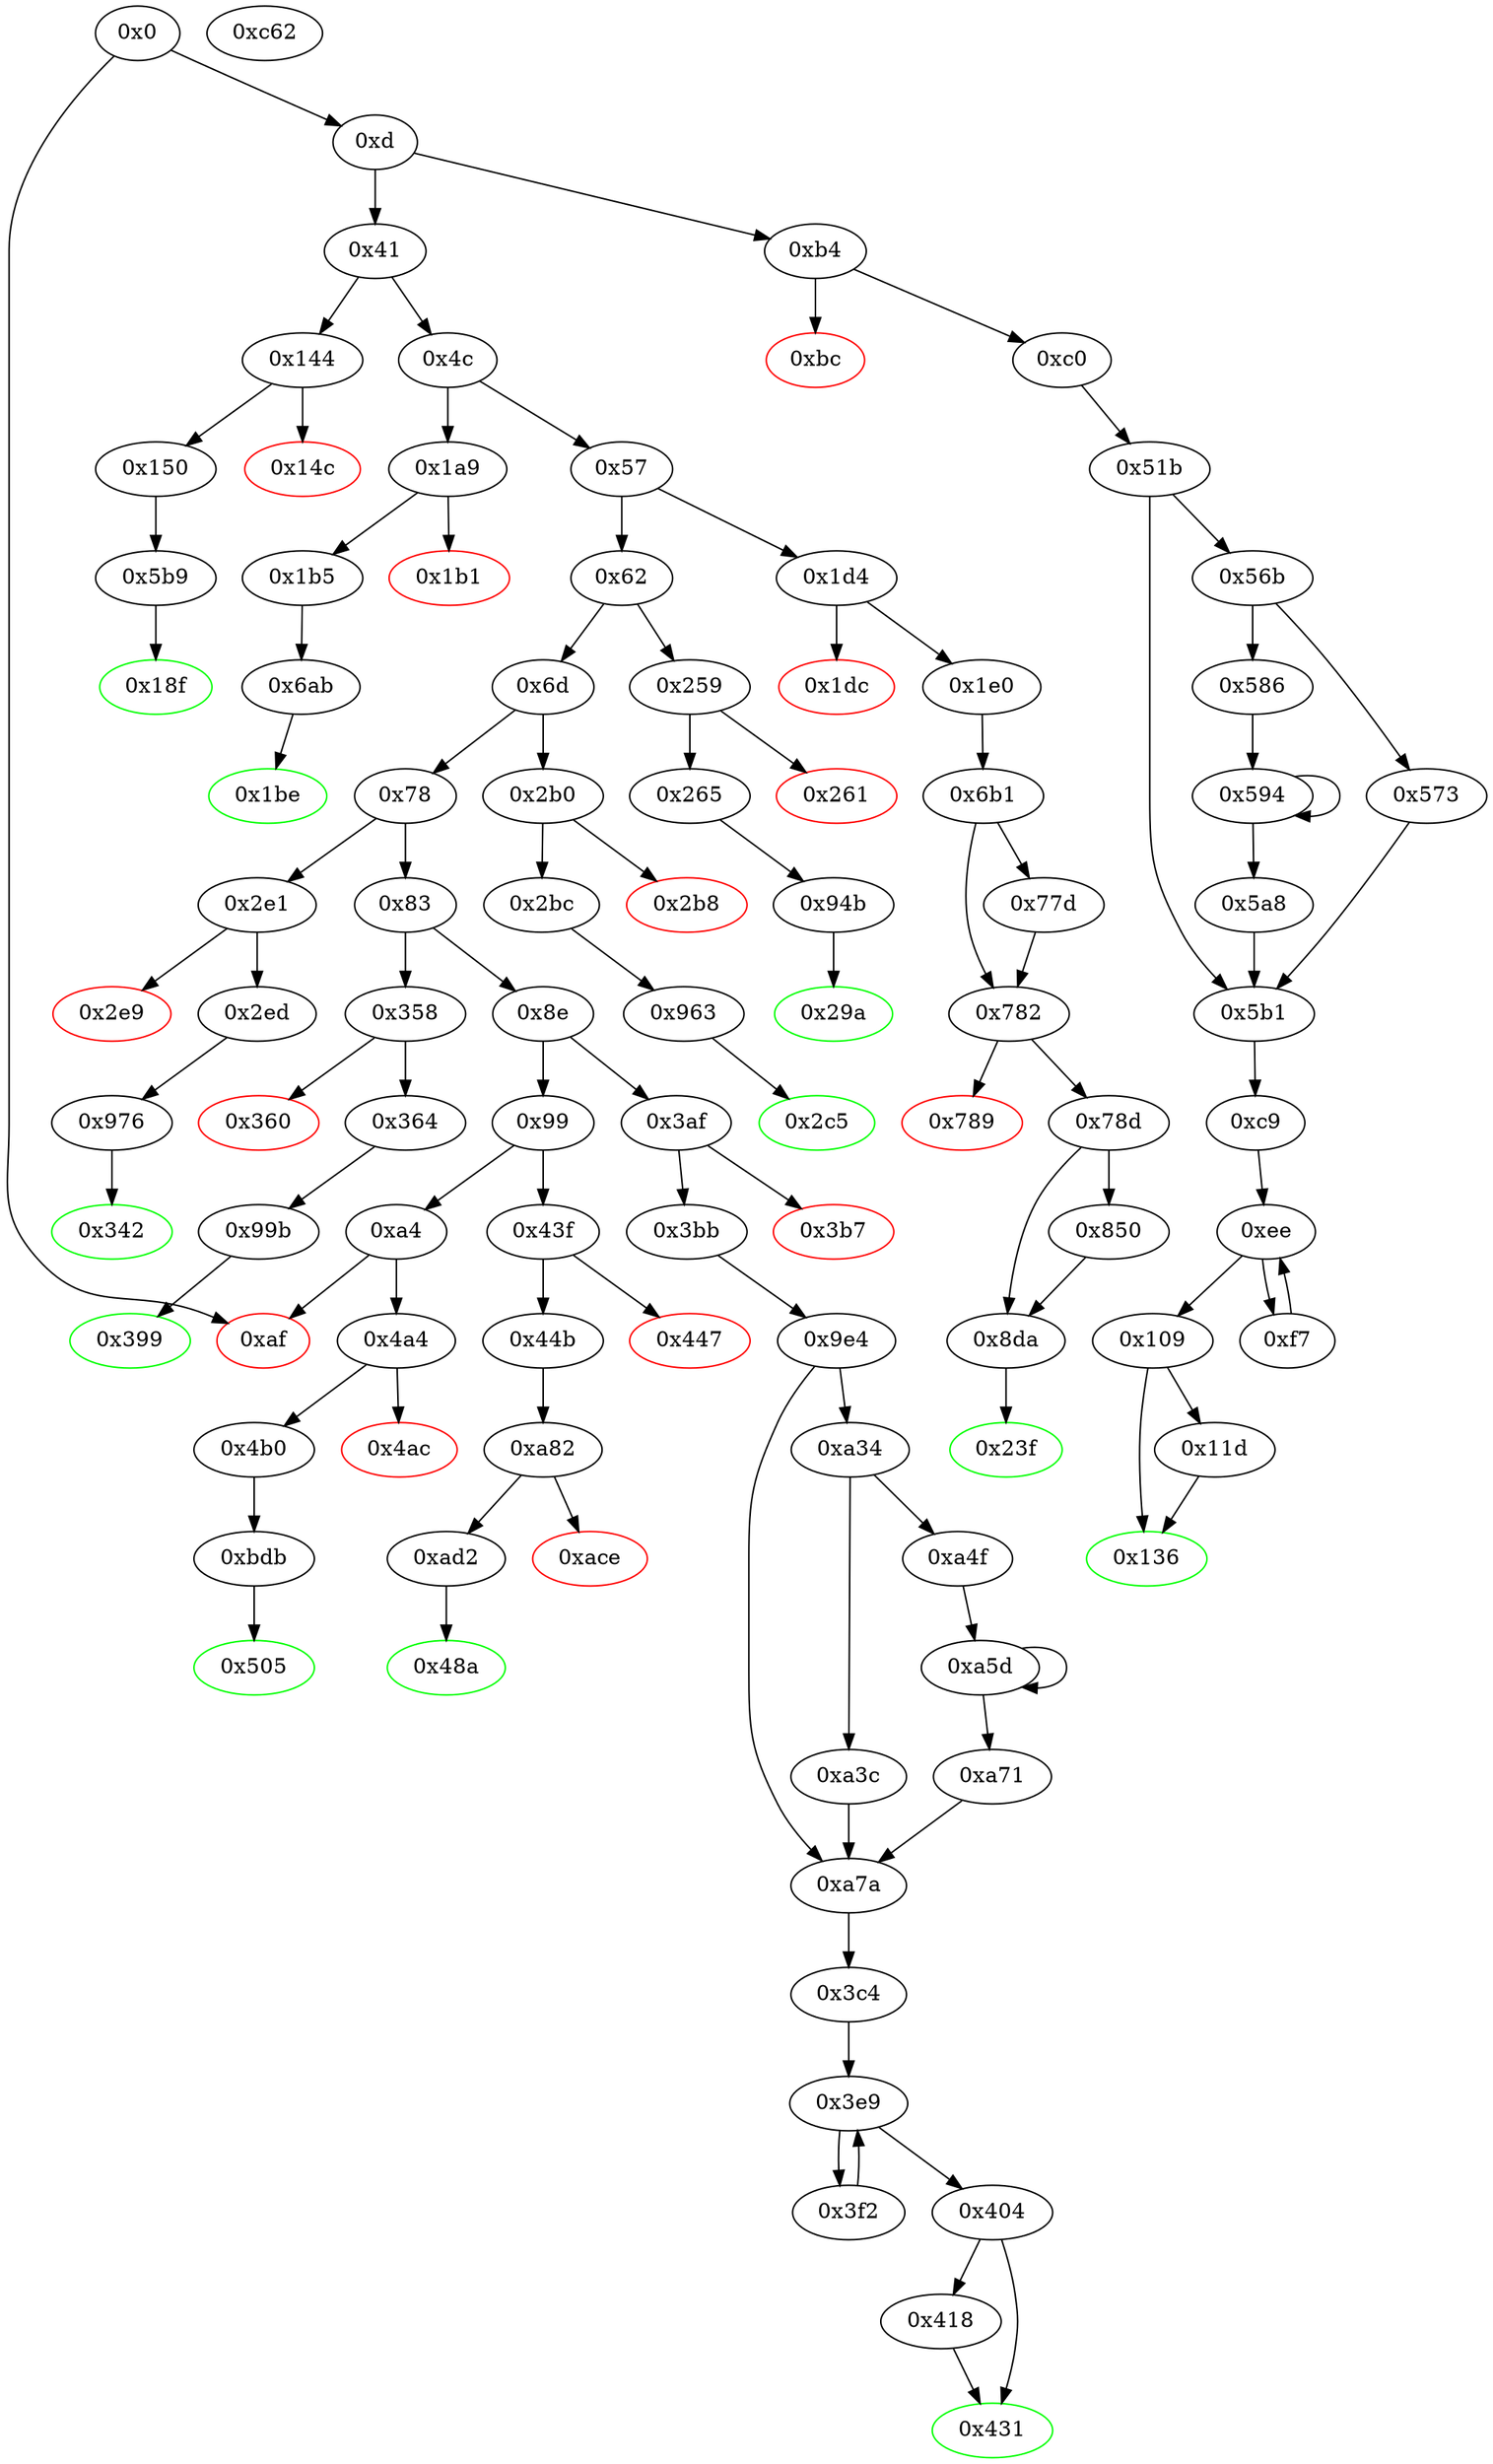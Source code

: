 digraph "" {
"0x136" [color=green, fillcolor=white, id="0x136", style=filled, tooltip="Block 0x136\n[0x136:0x143]\n---\nPredecessors: [0x109, 0x11d]\nSuccessors: []\n---\n0x136 JUMPDEST\n0x137 POP\n0x138 SWAP3\n0x139 POP\n0x13a POP\n0x13b POP\n0x13c PUSH1 0x40\n0x13e MLOAD\n0x13f DUP1\n0x140 SWAP2\n0x141 SUB\n0x142 SWAP1\n0x143 RETURN\n---\n0x136: JUMPDEST \n0x13c: V90 = 0x40\n0x13e: V91 = M[0x40]\n0x141: V92 = SUB S1 V91\n0x143: RETURN V91 V92\n---\nEntry stack: [V11, 0xc9, V380, V53, V53, S1, V75]\nStack pops: 5\nStack additions: []\nExit stack: [V11, 0xc9]\n\nDef sites:\nV11: {0xd.0x35}\n0xc9: {0xc0.0xc2}\nV380: {0x51b.0x540}\nV53: {0xc9.0xcc}\nV53: {0xc9.0xcc}\nS1: {0x109.0x112, 0x11d.0x133}\nV75: {0x109.0x116}\n"];
"0xa4f" [fillcolor=white, id="0xa4f", style=filled, tooltip="Block 0xa4f\n[0xa4f:0xa5c]\n---\nPredecessors: [0xa34]\nSuccessors: [0xa5d]\n---\n0xa4f JUMPDEST\n0xa50 DUP3\n0xa51 ADD\n0xa52 SWAP2\n0xa53 SWAP1\n0xa54 PUSH1 0x0\n0xa56 MSTORE\n0xa57 PUSH1 0x20\n0xa59 PUSH1 0x0\n0xa5b SHA3\n0xa5c SWAP1\n---\n0xa4f: JUMPDEST \n0xa51: V679 = ADD V655 V666\n0xa54: V680 = 0x0\n0xa56: M[0x0] = 0x5\n0xa57: V681 = 0x20\n0xa59: V682 = 0x0\n0xa5b: V683 = SHA3 0x0 0x20\n---\nEntry stack: [V11, 0x3c4, V651, 0x5, V642, V655, 0x5, V666]\nStack pops: 3\nStack additions: [V679, V683, S2]\nExit stack: [V11, 0x3c4, V651, 0x5, V642, V679, V683, V655]\n\nDef sites:\nV11: {0xd.0x35}\n0x3c4: {0x3bb.0x3bd}\nV651: {0x9e4.0xa09}\n0x5: {0x9e4.0x9e5}\nV642: {0x9e4.0x9f9}\nV655: {0x9e4.0xa19}\n0x5: {0x9e4.0x9e5}\nV666: {0x9e4.0xa2d}\n"];
"0x2e1" [fillcolor=white, id="0x2e1", style=filled, tooltip="Block 0x2e1\n[0x2e1:0x2e8]\n---\nPredecessors: [0x78]\nSuccessors: [0x2e9, 0x2ed]\n---\n0x2e1 JUMPDEST\n0x2e2 CALLVALUE\n0x2e3 DUP1\n0x2e4 ISZERO\n0x2e5 PUSH2 0x2ed\n0x2e8 JUMPI\n---\n0x2e1: JUMPDEST \n0x2e2: V208 = CALLVALUE\n0x2e4: V209 = ISZERO V208\n0x2e5: V210 = 0x2ed\n0x2e8: JUMPI 0x2ed V209\n---\nEntry stack: [V11]\nStack pops: 0\nStack additions: [V208]\nExit stack: [V11, V208]\n\nDef sites:\nV11: {0xd.0x35}\n"];
"0xaf" [color=red, fillcolor=white, id="0xaf", style=filled, tooltip="Block 0xaf\n[0xaf:0xb3]\n---\nPredecessors: [0x0, 0xa4]\nSuccessors: []\n---\n0xaf JUMPDEST\n0xb0 PUSH1 0x0\n0xb2 DUP1\n0xb3 REVERT\n---\n0xaf: JUMPDEST \n0xb0: V45 = 0x0\n0xb3: REVERT 0x0 0x0\n---\nEntry stack: [V11]\nStack pops: 0\nStack additions: []\nExit stack: [V11]\n\nDef sites:\nV11: {0xd.0x35}\n"];
"0x404" [fillcolor=white, id="0x404", style=filled, tooltip="Block 0x404\n[0x404:0x417]\n---\nPredecessors: [0x3e9]\nSuccessors: [0x418, 0x431]\n---\n0x404 JUMPDEST\n0x405 POP\n0x406 POP\n0x407 POP\n0x408 POP\n0x409 SWAP1\n0x40a POP\n0x40b SWAP1\n0x40c DUP2\n0x40d ADD\n0x40e SWAP1\n0x40f PUSH1 0x1f\n0x411 AND\n0x412 DUP1\n0x413 ISZERO\n0x414 PUSH2 0x431\n0x417 JUMPI\n---\n0x404: JUMPDEST \n0x40d: V284 = ADD V271 V270\n0x40f: V285 = 0x1f\n0x411: V286 = AND 0x1f V271\n0x413: V287 = ISZERO V286\n0x414: V288 = 0x431\n0x417: JUMPI 0x431 V287\n---\nEntry stack: [V11, 0x3c4, V651, V264, V264, V270, V273, V271, V271, V270, V273, S0]\nStack pops: 7\nStack additions: [V284, V286]\nExit stack: [V11, 0x3c4, V651, V264, V264, V284, V286]\n\nDef sites:\nV11: {0xd.0x35}\n0x3c4: {0x3bb.0x3bd}\nV651: {0x9e4.0xa09}\nV264: {0x3c4.0x3c7}\nV264: {0x3c4.0x3c7}\nV270: {0x3c4.0x3da}\nV273: {0x3c4.0x3e2}\nV271: {0x3c4.0x3de}\nV271: {0x3c4.0x3de}\nV270: {0x3c4.0x3da}\nV273: {0x3c4.0x3e2}\nS0: {0x3f2.0x3fd, 0x3c4.0x3e7}\n"];
"0xace" [color=red, fillcolor=white, id="0xace", style=filled, tooltip="Block 0xace\n[0xace:0xad1]\n---\nPredecessors: [0xa82]\nSuccessors: []\n---\n0xace PUSH1 0x0\n0xad0 DUP1\n0xad1 REVERT\n---\n0xace: V715 = 0x0\n0xad1: REVERT 0x0 0x0\n---\nEntry stack: [V11, 0x48a, V315, V318, 0x0]\nStack pops: 0\nStack additions: []\nExit stack: [V11, 0x48a, V315, V318, 0x0]\n\nDef sites:\nV11: {0xd.0x35}\n0x48a: {0x44b.0x44d}\nV315: {0x44b.0x470}\nV318: {0x44b.0x47a}\n0x0: {0xa82.0xa83}\n"];
"0x3af" [fillcolor=white, id="0x3af", style=filled, tooltip="Block 0x3af\n[0x3af:0x3b6]\n---\nPredecessors: [0x8e]\nSuccessors: [0x3b7, 0x3bb]\n---\n0x3af JUMPDEST\n0x3b0 CALLVALUE\n0x3b1 DUP1\n0x3b2 ISZERO\n0x3b3 PUSH2 0x3bb\n0x3b6 JUMPI\n---\n0x3af: JUMPDEST \n0x3b0: V257 = CALLVALUE\n0x3b2: V258 = ISZERO V257\n0x3b3: V259 = 0x3bb\n0x3b6: JUMPI 0x3bb V258\n---\nEntry stack: [V11]\nStack pops: 0\nStack additions: [V257]\nExit stack: [V11, V257]\n\nDef sites:\nV11: {0xd.0x35}\n"];
"0x6ab" [fillcolor=white, id="0x6ab", style=filled, tooltip="Block 0x6ab\n[0x6ab:0x6b0]\n---\nPredecessors: [0x1b5]\nSuccessors: [0x1be]\n---\n0x6ab JUMPDEST\n0x6ac PUSH1 0x0\n0x6ae SLOAD\n0x6af DUP2\n0x6b0 JUMP\n---\n0x6ab: JUMPDEST \n0x6ac: V463 = 0x0\n0x6ae: V464 = S[0x0]\n0x6b0: JUMP 0x1be\n---\nEntry stack: [V11, 0x1be]\nStack pops: 1\nStack additions: [S0, V464]\nExit stack: [V11, 0x1be, V464]\n\nDef sites:\nV11: {0xd.0x35}\n0x1be: {0x1b5.0x1b7}\n"];
"0x573" [fillcolor=white, id="0x573", style=filled, tooltip="Block 0x573\n[0x573:0x585]\n---\nPredecessors: [0x56b]\nSuccessors: [0x5b1]\n---\n0x573 PUSH2 0x100\n0x576 DUP1\n0x577 DUP4\n0x578 SLOAD\n0x579 DIV\n0x57a MUL\n0x57b DUP4\n0x57c MSTORE\n0x57d SWAP2\n0x57e PUSH1 0x20\n0x580 ADD\n0x581 SWAP2\n0x582 PUSH2 0x5b1\n0x585 JUMP\n---\n0x573: V401 = 0x100\n0x578: V402 = S[0x3]\n0x579: V403 = DIV V402 0x100\n0x57a: V404 = MUL V403 0x100\n0x57c: M[V384] = V404\n0x57e: V405 = 0x20\n0x580: V406 = ADD 0x20 V384\n0x582: V407 = 0x5b1\n0x585: JUMP 0x5b1\n---\nEntry stack: [V11, 0xc9, V380, 0x3, V371, V384, 0x3, V395]\nStack pops: 3\nStack additions: [V406, S1, S0]\nExit stack: [V11, 0xc9, V380, 0x3, V371, V406, 0x3, V395]\n\nDef sites:\nV11: {0xd.0x35}\n0xc9: {0xc0.0xc2}\nV380: {0x51b.0x540}\n0x3: {0x51b.0x51c}\nV371: {0x51b.0x530}\nV384: {0x51b.0x550}\n0x3: {0x51b.0x51c}\nV395: {0x51b.0x564}\n"];
"0x447" [color=red, fillcolor=white, id="0x447", style=filled, tooltip="Block 0x447\n[0x447:0x44a]\n---\nPredecessors: [0x43f]\nSuccessors: []\n---\n0x447 PUSH1 0x0\n0x449 DUP1\n0x44a REVERT\n---\n0x447: V307 = 0x0\n0x44a: REVERT 0x0 0x0\n---\nEntry stack: [V11, V304]\nStack pops: 0\nStack additions: []\nExit stack: [V11, V304]\n\nDef sites:\nV11: {0xd.0x35}\nV304: {0x43f.0x440}\n"];
"0x23f" [color=green, fillcolor=white, id="0x23f", style=filled, tooltip="Block 0x23f\n[0x23f:0x258]\n---\nPredecessors: [0x8da]\nSuccessors: []\n---\n0x23f JUMPDEST\n0x240 PUSH1 0x40\n0x242 MLOAD\n0x243 DUP1\n0x244 DUP3\n0x245 ISZERO\n0x246 ISZERO\n0x247 ISZERO\n0x248 ISZERO\n0x249 DUP2\n0x24a MSTORE\n0x24b PUSH1 0x20\n0x24d ADD\n0x24e SWAP2\n0x24f POP\n0x250 POP\n0x251 PUSH1 0x40\n0x253 MLOAD\n0x254 DUP1\n0x255 SWAP2\n0x256 SUB\n0x257 SWAP1\n0x258 RETURN\n---\n0x23f: JUMPDEST \n0x240: V158 = 0x40\n0x242: V159 = M[0x40]\n0x245: V160 = ISZERO 0x1\n0x246: V161 = ISZERO 0x0\n0x247: V162 = ISZERO 0x1\n0x248: V163 = ISZERO 0x0\n0x24a: M[V159] = 0x1\n0x24b: V164 = 0x20\n0x24d: V165 = ADD 0x20 V159\n0x251: V166 = 0x40\n0x253: V167 = M[0x40]\n0x256: V168 = SUB V165 V167\n0x258: RETURN V167 V168\n---\nEntry stack: [V11, 0x1]\nStack pops: 1\nStack additions: []\nExit stack: [V11]\n\nDef sites:\nV11: {0xd.0x35}\n0x1: {0x8da.0x940}\n"];
"0x77d" [fillcolor=white, id="0x77d", style=filled, tooltip="Block 0x77d\n[0x77d:0x781]\n---\nPredecessors: [0x6b1]\nSuccessors: [0x782]\n---\n0x77d POP\n0x77e DUP3\n0x77f DUP2\n0x780 LT\n0x781 ISZERO\n---\n0x780: V508 = LT V490 V154\n0x781: V509 = ISZERO V508\n---\nEntry stack: [V11, 0x23f, V146, V151, V154, 0x0, V490, V505]\nStack pops: 4\nStack additions: [S3, S2, S1, V509]\nExit stack: [V11, 0x23f, V146, V151, V154, 0x0, V490, V509]\n\nDef sites:\nV11: {0xd.0x35}\n0x23f: {0x1e0.0x1e2}\nV146: {0x1e0.0x205}\nV151: {0x1e0.0x225}\nV154: {0x1e0.0x22f}\n0x0: {0x6b1.0x6b2}\nV490: {0x6b1.0x731}\nV505: {0x6b1.0x776}\n"];
"0x78d" [fillcolor=white, id="0x78d", style=filled, tooltip="Block 0x78d\n[0x78d:0x84f]\n---\nPredecessors: [0x782]\nSuccessors: [0x850, 0x8da]\n---\n0x78d JUMPDEST\n0x78e DUP3\n0x78f PUSH1 0x1\n0x791 PUSH1 0x0\n0x793 DUP7\n0x794 PUSH20 0xffffffffffffffffffffffffffffffffffffffff\n0x7a9 AND\n0x7aa PUSH20 0xffffffffffffffffffffffffffffffffffffffff\n0x7bf AND\n0x7c0 DUP2\n0x7c1 MSTORE\n0x7c2 PUSH1 0x20\n0x7c4 ADD\n0x7c5 SWAP1\n0x7c6 DUP2\n0x7c7 MSTORE\n0x7c8 PUSH1 0x20\n0x7ca ADD\n0x7cb PUSH1 0x0\n0x7cd SHA3\n0x7ce PUSH1 0x0\n0x7d0 DUP3\n0x7d1 DUP3\n0x7d2 SLOAD\n0x7d3 ADD\n0x7d4 SWAP3\n0x7d5 POP\n0x7d6 POP\n0x7d7 DUP2\n0x7d8 SWAP1\n0x7d9 SSTORE\n0x7da POP\n0x7db DUP3\n0x7dc PUSH1 0x1\n0x7de PUSH1 0x0\n0x7e0 DUP8\n0x7e1 PUSH20 0xffffffffffffffffffffffffffffffffffffffff\n0x7f6 AND\n0x7f7 PUSH20 0xffffffffffffffffffffffffffffffffffffffff\n0x80c AND\n0x80d DUP2\n0x80e MSTORE\n0x80f PUSH1 0x20\n0x811 ADD\n0x812 SWAP1\n0x813 DUP2\n0x814 MSTORE\n0x815 PUSH1 0x20\n0x817 ADD\n0x818 PUSH1 0x0\n0x81a SHA3\n0x81b PUSH1 0x0\n0x81d DUP3\n0x81e DUP3\n0x81f SLOAD\n0x820 SUB\n0x821 SWAP3\n0x822 POP\n0x823 POP\n0x824 DUP2\n0x825 SWAP1\n0x826 SSTORE\n0x827 POP\n0x828 PUSH32 0xffffffffffffffffffffffffffffffffffffffffffffffffffffffffffffffff\n0x849 DUP2\n0x84a LT\n0x84b ISZERO\n0x84c PUSH2 0x8da\n0x84f JUMPI\n---\n0x78d: JUMPDEST \n0x78f: V514 = 0x1\n0x791: V515 = 0x0\n0x794: V516 = 0xffffffffffffffffffffffffffffffffffffffff\n0x7a9: V517 = AND 0xffffffffffffffffffffffffffffffffffffffff V151\n0x7aa: V518 = 0xffffffffffffffffffffffffffffffffffffffff\n0x7bf: V519 = AND 0xffffffffffffffffffffffffffffffffffffffff V517\n0x7c1: M[0x0] = V519\n0x7c2: V520 = 0x20\n0x7c4: V521 = ADD 0x20 0x0\n0x7c7: M[0x20] = 0x1\n0x7c8: V522 = 0x20\n0x7ca: V523 = ADD 0x20 0x20\n0x7cb: V524 = 0x0\n0x7cd: V525 = SHA3 0x0 0x40\n0x7ce: V526 = 0x0\n0x7d2: V527 = S[V525]\n0x7d3: V528 = ADD V527 V154\n0x7d9: S[V525] = V528\n0x7dc: V529 = 0x1\n0x7de: V530 = 0x0\n0x7e1: V531 = 0xffffffffffffffffffffffffffffffffffffffff\n0x7f6: V532 = AND 0xffffffffffffffffffffffffffffffffffffffff V146\n0x7f7: V533 = 0xffffffffffffffffffffffffffffffffffffffff\n0x80c: V534 = AND 0xffffffffffffffffffffffffffffffffffffffff V532\n0x80e: M[0x0] = V534\n0x80f: V535 = 0x20\n0x811: V536 = ADD 0x20 0x0\n0x814: M[0x20] = 0x1\n0x815: V537 = 0x20\n0x817: V538 = ADD 0x20 0x20\n0x818: V539 = 0x0\n0x81a: V540 = SHA3 0x0 0x40\n0x81b: V541 = 0x0\n0x81f: V542 = S[V540]\n0x820: V543 = SUB V542 V154\n0x826: S[V540] = V543\n0x828: V544 = 0xffffffffffffffffffffffffffffffffffffffffffffffffffffffffffffffff\n0x84a: V545 = LT V490 0xffffffffffffffffffffffffffffffffffffffffffffffffffffffffffffffff\n0x84b: V546 = ISZERO V545\n0x84c: V547 = 0x8da\n0x84f: JUMPI 0x8da V546\n---\nEntry stack: [V11, 0x23f, V146, V151, V154, 0x0, V490]\nStack pops: 5\nStack additions: [S4, S3, S2, S1, S0]\nExit stack: [V11, 0x23f, V146, V151, V154, 0x0, V490]\n\nDef sites:\nV11: {0xd.0x35}\n0x23f: {0x1e0.0x1e2}\nV146: {0x1e0.0x205}\nV151: {0x1e0.0x225}\nV154: {0x1e0.0x22f}\n0x0: {0x6b1.0x6b2}\nV490: {0x6b1.0x731}\n"];
"0x5a8" [fillcolor=white, id="0x5a8", style=filled, tooltip="Block 0x5a8\n[0x5a8:0x5b0]\n---\nPredecessors: [0x594]\nSuccessors: [0x5b1]\n---\n0x5a8 DUP3\n0x5a9 SWAP1\n0x5aa SUB\n0x5ab PUSH1 0x1f\n0x5ad AND\n0x5ae DUP3\n0x5af ADD\n0x5b0 SWAP2\n---\n0x5aa: V420 = SUB V417 V408\n0x5ab: V421 = 0x1f\n0x5ad: V422 = AND 0x1f V420\n0x5af: V423 = ADD V408 V422\n---\nEntry stack: [V11, 0xc9, V380, 0x3, V371, V408, V415, V417]\nStack pops: 3\nStack additions: [V423, S1, S2]\nExit stack: [V11, 0xc9, V380, 0x3, V371, V423, V415, V408]\n\nDef sites:\nV11: {0xd.0x35}\n0xc9: {0xc0.0xc2}\nV380: {0x51b.0x540}\n0x3: {0x51b.0x51c}\nV371: {0x51b.0x530}\nV408: {0x586.0x588}\nV415: {0x594.0x59c}\nV417: {0x594.0x5a0}\n"];
"0x364" [fillcolor=white, id="0x364", style=filled, tooltip="Block 0x364\n[0x364:0x398]\n---\nPredecessors: [0x358]\nSuccessors: [0x99b]\n---\n0x364 JUMPDEST\n0x365 POP\n0x366 PUSH2 0x399\n0x369 PUSH1 0x4\n0x36b DUP1\n0x36c CALLDATASIZE\n0x36d SUB\n0x36e DUP2\n0x36f ADD\n0x370 SWAP1\n0x371 DUP1\n0x372 DUP1\n0x373 CALLDATALOAD\n0x374 PUSH20 0xffffffffffffffffffffffffffffffffffffffff\n0x389 AND\n0x38a SWAP1\n0x38b PUSH1 0x20\n0x38d ADD\n0x38e SWAP1\n0x38f SWAP3\n0x390 SWAP2\n0x391 SWAP1\n0x392 POP\n0x393 POP\n0x394 POP\n0x395 PUSH2 0x99b\n0x398 JUMP\n---\n0x364: JUMPDEST \n0x366: V239 = 0x399\n0x369: V240 = 0x4\n0x36c: V241 = CALLDATASIZE\n0x36d: V242 = SUB V241 0x4\n0x36f: V243 = ADD 0x4 V242\n0x373: V244 = CALLDATALOAD 0x4\n0x374: V245 = 0xffffffffffffffffffffffffffffffffffffffff\n0x389: V246 = AND 0xffffffffffffffffffffffffffffffffffffffff V244\n0x38b: V247 = 0x20\n0x38d: V248 = ADD 0x20 0x4\n0x395: V249 = 0x99b\n0x398: JUMP 0x99b\n---\nEntry stack: [V11, V235]\nStack pops: 1\nStack additions: [0x399, V246]\nExit stack: [V11, 0x399, V246]\n\nDef sites:\nV11: {0xd.0x35}\nV235: {0x358.0x359}\n"];
"0xc0" [fillcolor=white, id="0xc0", style=filled, tooltip="Block 0xc0\n[0xc0:0xc8]\n---\nPredecessors: [0xb4]\nSuccessors: [0x51b]\n---\n0xc0 JUMPDEST\n0xc1 POP\n0xc2 PUSH2 0xc9\n0xc5 PUSH2 0x51b\n0xc8 JUMP\n---\n0xc0: JUMPDEST \n0xc2: V50 = 0xc9\n0xc5: V51 = 0x51b\n0xc8: JUMP 0x51b\n---\nEntry stack: [V11, V46]\nStack pops: 1\nStack additions: [0xc9]\nExit stack: [V11, 0xc9]\n\nDef sites:\nV11: {0xd.0x35}\nV46: {0xb4.0xb5}\n"];
"0x43f" [fillcolor=white, id="0x43f", style=filled, tooltip="Block 0x43f\n[0x43f:0x446]\n---\nPredecessors: [0x99]\nSuccessors: [0x447, 0x44b]\n---\n0x43f JUMPDEST\n0x440 CALLVALUE\n0x441 DUP1\n0x442 ISZERO\n0x443 PUSH2 0x44b\n0x446 JUMPI\n---\n0x43f: JUMPDEST \n0x440: V304 = CALLVALUE\n0x442: V305 = ISZERO V304\n0x443: V306 = 0x44b\n0x446: JUMPI 0x44b V305\n---\nEntry stack: [V11]\nStack pops: 0\nStack additions: [V304]\nExit stack: [V11, V304]\n\nDef sites:\nV11: {0xd.0x35}\n"];
"0x6d" [fillcolor=white, id="0x6d", style=filled, tooltip="Block 0x6d\n[0x6d:0x77]\n---\nPredecessors: [0x62]\nSuccessors: [0x78, 0x2b0]\n---\n0x6d DUP1\n0x6e PUSH4 0x313ce567\n0x73 EQ\n0x74 PUSH2 0x2b0\n0x77 JUMPI\n---\n0x6e: V27 = 0x313ce567\n0x73: V28 = EQ 0x313ce567 V11\n0x74: V29 = 0x2b0\n0x77: JUMPI 0x2b0 V28\n---\nEntry stack: [V11]\nStack pops: 1\nStack additions: [S0]\nExit stack: [V11]\n\nDef sites:\nV11: {0xd.0x35}\n"];
"0x3bb" [fillcolor=white, id="0x3bb", style=filled, tooltip="Block 0x3bb\n[0x3bb:0x3c3]\n---\nPredecessors: [0x3af]\nSuccessors: [0x9e4]\n---\n0x3bb JUMPDEST\n0x3bc POP\n0x3bd PUSH2 0x3c4\n0x3c0 PUSH2 0x9e4\n0x3c3 JUMP\n---\n0x3bb: JUMPDEST \n0x3bd: V261 = 0x3c4\n0x3c0: V262 = 0x9e4\n0x3c3: JUMP 0x9e4\n---\nEntry stack: [V11, V257]\nStack pops: 1\nStack additions: [0x3c4]\nExit stack: [V11, 0x3c4]\n\nDef sites:\nV11: {0xd.0x35}\nV257: {0x3af.0x3b0}\n"];
"0x4b0" [fillcolor=white, id="0x4b0", style=filled, tooltip="Block 0x4b0\n[0x4b0:0x504]\n---\nPredecessors: [0x4a4]\nSuccessors: [0xbdb]\n---\n0x4b0 JUMPDEST\n0x4b1 POP\n0x4b2 PUSH2 0x505\n0x4b5 PUSH1 0x4\n0x4b7 DUP1\n0x4b8 CALLDATASIZE\n0x4b9 SUB\n0x4ba DUP2\n0x4bb ADD\n0x4bc SWAP1\n0x4bd DUP1\n0x4be DUP1\n0x4bf CALLDATALOAD\n0x4c0 PUSH20 0xffffffffffffffffffffffffffffffffffffffff\n0x4d5 AND\n0x4d6 SWAP1\n0x4d7 PUSH1 0x20\n0x4d9 ADD\n0x4da SWAP1\n0x4db SWAP3\n0x4dc SWAP2\n0x4dd SWAP1\n0x4de DUP1\n0x4df CALLDATALOAD\n0x4e0 PUSH20 0xffffffffffffffffffffffffffffffffffffffff\n0x4f5 AND\n0x4f6 SWAP1\n0x4f7 PUSH1 0x20\n0x4f9 ADD\n0x4fa SWAP1\n0x4fb SWAP3\n0x4fc SWAP2\n0x4fd SWAP1\n0x4fe POP\n0x4ff POP\n0x500 POP\n0x501 PUSH2 0xbdb\n0x504 JUMP\n---\n0x4b0: JUMPDEST \n0x4b2: V337 = 0x505\n0x4b5: V338 = 0x4\n0x4b8: V339 = CALLDATASIZE\n0x4b9: V340 = SUB V339 0x4\n0x4bb: V341 = ADD 0x4 V340\n0x4bf: V342 = CALLDATALOAD 0x4\n0x4c0: V343 = 0xffffffffffffffffffffffffffffffffffffffff\n0x4d5: V344 = AND 0xffffffffffffffffffffffffffffffffffffffff V342\n0x4d7: V345 = 0x20\n0x4d9: V346 = ADD 0x20 0x4\n0x4df: V347 = CALLDATALOAD 0x24\n0x4e0: V348 = 0xffffffffffffffffffffffffffffffffffffffff\n0x4f5: V349 = AND 0xffffffffffffffffffffffffffffffffffffffff V347\n0x4f7: V350 = 0x20\n0x4f9: V351 = ADD 0x20 0x24\n0x501: V352 = 0xbdb\n0x504: JUMP 0xbdb\n---\nEntry stack: [V11, V333]\nStack pops: 1\nStack additions: [0x505, V344, V349]\nExit stack: [V11, 0x505, V344, V349]\n\nDef sites:\nV11: {0xd.0x35}\nV333: {0x4a4.0x4a5}\n"];
"0xc9" [fillcolor=white, id="0xc9", style=filled, tooltip="Block 0xc9\n[0xc9:0xed]\n---\nPredecessors: [0x5b1]\nSuccessors: [0xee]\n---\n0xc9 JUMPDEST\n0xca PUSH1 0x40\n0xcc MLOAD\n0xcd DUP1\n0xce DUP1\n0xcf PUSH1 0x20\n0xd1 ADD\n0xd2 DUP3\n0xd3 DUP2\n0xd4 SUB\n0xd5 DUP3\n0xd6 MSTORE\n0xd7 DUP4\n0xd8 DUP2\n0xd9 DUP2\n0xda MLOAD\n0xdb DUP2\n0xdc MSTORE\n0xdd PUSH1 0x20\n0xdf ADD\n0xe0 SWAP2\n0xe1 POP\n0xe2 DUP1\n0xe3 MLOAD\n0xe4 SWAP1\n0xe5 PUSH1 0x20\n0xe7 ADD\n0xe8 SWAP1\n0xe9 DUP1\n0xea DUP4\n0xeb DUP4\n0xec PUSH1 0x0\n---\n0xc9: JUMPDEST \n0xca: V52 = 0x40\n0xcc: V53 = M[0x40]\n0xcf: V54 = 0x20\n0xd1: V55 = ADD 0x20 V53\n0xd4: V56 = SUB V55 V53\n0xd6: M[V53] = V56\n0xda: V57 = M[V380]\n0xdc: M[V55] = V57\n0xdd: V58 = 0x20\n0xdf: V59 = ADD 0x20 V55\n0xe3: V60 = M[V380]\n0xe5: V61 = 0x20\n0xe7: V62 = ADD 0x20 V380\n0xec: V63 = 0x0\n---\nEntry stack: [V11, 0xc9, V380]\nStack pops: 1\nStack additions: [S0, V53, V53, V59, V62, V60, V60, V59, V62, 0x0]\nExit stack: [V11, 0xc9, V380, V53, V53, V59, V62, V60, V60, V59, V62, 0x0]\n\nDef sites:\nV11: {0xd.0x35}\n0xc9: {0xc0.0xc2}\nV380: {0x51b.0x540}\n"];
"0x94b" [fillcolor=white, id="0x94b", style=filled, tooltip="Block 0x94b\n[0x94b:0x962]\n---\nPredecessors: [0x265]\nSuccessors: [0x29a]\n---\n0x94b JUMPDEST\n0x94c PUSH1 0x1\n0x94e PUSH1 0x20\n0x950 MSTORE\n0x951 DUP1\n0x952 PUSH1 0x0\n0x954 MSTORE\n0x955 PUSH1 0x40\n0x957 PUSH1 0x0\n0x959 SHA3\n0x95a PUSH1 0x0\n0x95c SWAP2\n0x95d POP\n0x95e SWAP1\n0x95f POP\n0x960 SLOAD\n0x961 DUP2\n0x962 JUMP\n---\n0x94b: JUMPDEST \n0x94c: V588 = 0x1\n0x94e: V589 = 0x20\n0x950: M[0x20] = 0x1\n0x952: V590 = 0x0\n0x954: M[0x0] = V180\n0x955: V591 = 0x40\n0x957: V592 = 0x0\n0x959: V593 = SHA3 0x0 0x40\n0x95a: V594 = 0x0\n0x960: V595 = S[V593]\n0x962: JUMP 0x29a\n---\nEntry stack: [V11, 0x29a, V180]\nStack pops: 2\nStack additions: [S1, V595]\nExit stack: [V11, 0x29a, V595]\n\nDef sites:\nV11: {0xd.0x35}\n0x29a: {0x265.0x267}\nV180: {0x265.0x28a}\n"];
"0x48a" [color=green, fillcolor=white, id="0x48a", style=filled, tooltip="Block 0x48a\n[0x48a:0x4a3]\n---\nPredecessors: [0xad2]\nSuccessors: []\n---\n0x48a JUMPDEST\n0x48b PUSH1 0x40\n0x48d MLOAD\n0x48e DUP1\n0x48f DUP3\n0x490 ISZERO\n0x491 ISZERO\n0x492 ISZERO\n0x493 ISZERO\n0x494 DUP2\n0x495 MSTORE\n0x496 PUSH1 0x20\n0x498 ADD\n0x499 SWAP2\n0x49a POP\n0x49b POP\n0x49c PUSH1 0x40\n0x49e MLOAD\n0x49f DUP1\n0x4a0 SWAP2\n0x4a1 SUB\n0x4a2 SWAP1\n0x4a3 RETURN\n---\n0x48a: JUMPDEST \n0x48b: V322 = 0x40\n0x48d: V323 = M[0x40]\n0x490: V324 = ISZERO 0x1\n0x491: V325 = ISZERO 0x0\n0x492: V326 = ISZERO 0x1\n0x493: V327 = ISZERO 0x0\n0x495: M[V323] = 0x1\n0x496: V328 = 0x20\n0x498: V329 = ADD 0x20 V323\n0x49c: V330 = 0x40\n0x49e: V331 = M[0x40]\n0x4a1: V332 = SUB V329 V331\n0x4a3: RETURN V331 V332\n---\nEntry stack: [V11, 0x1]\nStack pops: 1\nStack additions: []\nExit stack: [V11]\n\nDef sites:\nV11: {0xd.0x35}\n0x1: {0xad2.0xbd2}\n"];
"0xad2" [fillcolor=white, id="0xad2", style=filled, tooltip="Block 0xad2\n[0xad2:0xbda]\n---\nPredecessors: [0xa82]\nSuccessors: [0x48a]\n---\n0xad2 JUMPDEST\n0xad3 DUP2\n0xad4 PUSH1 0x1\n0xad6 PUSH1 0x0\n0xad8 CALLER\n0xad9 PUSH20 0xffffffffffffffffffffffffffffffffffffffff\n0xaee AND\n0xaef PUSH20 0xffffffffffffffffffffffffffffffffffffffff\n0xb04 AND\n0xb05 DUP2\n0xb06 MSTORE\n0xb07 PUSH1 0x20\n0xb09 ADD\n0xb0a SWAP1\n0xb0b DUP2\n0xb0c MSTORE\n0xb0d PUSH1 0x20\n0xb0f ADD\n0xb10 PUSH1 0x0\n0xb12 SHA3\n0xb13 PUSH1 0x0\n0xb15 DUP3\n0xb16 DUP3\n0xb17 SLOAD\n0xb18 SUB\n0xb19 SWAP3\n0xb1a POP\n0xb1b POP\n0xb1c DUP2\n0xb1d SWAP1\n0xb1e SSTORE\n0xb1f POP\n0xb20 DUP2\n0xb21 PUSH1 0x1\n0xb23 PUSH1 0x0\n0xb25 DUP6\n0xb26 PUSH20 0xffffffffffffffffffffffffffffffffffffffff\n0xb3b AND\n0xb3c PUSH20 0xffffffffffffffffffffffffffffffffffffffff\n0xb51 AND\n0xb52 DUP2\n0xb53 MSTORE\n0xb54 PUSH1 0x20\n0xb56 ADD\n0xb57 SWAP1\n0xb58 DUP2\n0xb59 MSTORE\n0xb5a PUSH1 0x20\n0xb5c ADD\n0xb5d PUSH1 0x0\n0xb5f SHA3\n0xb60 PUSH1 0x0\n0xb62 DUP3\n0xb63 DUP3\n0xb64 SLOAD\n0xb65 ADD\n0xb66 SWAP3\n0xb67 POP\n0xb68 POP\n0xb69 DUP2\n0xb6a SWAP1\n0xb6b SSTORE\n0xb6c POP\n0xb6d DUP3\n0xb6e PUSH20 0xffffffffffffffffffffffffffffffffffffffff\n0xb83 AND\n0xb84 CALLER\n0xb85 PUSH20 0xffffffffffffffffffffffffffffffffffffffff\n0xb9a AND\n0xb9b PUSH32 0xddf252ad1be2c89b69c2b068fc378daa952ba7f163c4a11628f55a4df523b3ef\n0xbbc DUP5\n0xbbd PUSH1 0x40\n0xbbf MLOAD\n0xbc0 DUP1\n0xbc1 DUP3\n0xbc2 DUP2\n0xbc3 MSTORE\n0xbc4 PUSH1 0x20\n0xbc6 ADD\n0xbc7 SWAP2\n0xbc8 POP\n0xbc9 POP\n0xbca PUSH1 0x40\n0xbcc MLOAD\n0xbcd DUP1\n0xbce SWAP2\n0xbcf SUB\n0xbd0 SWAP1\n0xbd1 LOG3\n0xbd2 PUSH1 0x1\n0xbd4 SWAP1\n0xbd5 POP\n0xbd6 SWAP3\n0xbd7 SWAP2\n0xbd8 POP\n0xbd9 POP\n0xbda JUMP\n---\n0xad2: JUMPDEST \n0xad4: V716 = 0x1\n0xad6: V717 = 0x0\n0xad8: V718 = CALLER\n0xad9: V719 = 0xffffffffffffffffffffffffffffffffffffffff\n0xaee: V720 = AND 0xffffffffffffffffffffffffffffffffffffffff V718\n0xaef: V721 = 0xffffffffffffffffffffffffffffffffffffffff\n0xb04: V722 = AND 0xffffffffffffffffffffffffffffffffffffffff V720\n0xb06: M[0x0] = V722\n0xb07: V723 = 0x20\n0xb09: V724 = ADD 0x20 0x0\n0xb0c: M[0x20] = 0x1\n0xb0d: V725 = 0x20\n0xb0f: V726 = ADD 0x20 0x20\n0xb10: V727 = 0x0\n0xb12: V728 = SHA3 0x0 0x40\n0xb13: V729 = 0x0\n0xb17: V730 = S[V728]\n0xb18: V731 = SUB V730 V318\n0xb1e: S[V728] = V731\n0xb21: V732 = 0x1\n0xb23: V733 = 0x0\n0xb26: V734 = 0xffffffffffffffffffffffffffffffffffffffff\n0xb3b: V735 = AND 0xffffffffffffffffffffffffffffffffffffffff V315\n0xb3c: V736 = 0xffffffffffffffffffffffffffffffffffffffff\n0xb51: V737 = AND 0xffffffffffffffffffffffffffffffffffffffff V735\n0xb53: M[0x0] = V737\n0xb54: V738 = 0x20\n0xb56: V739 = ADD 0x20 0x0\n0xb59: M[0x20] = 0x1\n0xb5a: V740 = 0x20\n0xb5c: V741 = ADD 0x20 0x20\n0xb5d: V742 = 0x0\n0xb5f: V743 = SHA3 0x0 0x40\n0xb60: V744 = 0x0\n0xb64: V745 = S[V743]\n0xb65: V746 = ADD V745 V318\n0xb6b: S[V743] = V746\n0xb6e: V747 = 0xffffffffffffffffffffffffffffffffffffffff\n0xb83: V748 = AND 0xffffffffffffffffffffffffffffffffffffffff V315\n0xb84: V749 = CALLER\n0xb85: V750 = 0xffffffffffffffffffffffffffffffffffffffff\n0xb9a: V751 = AND 0xffffffffffffffffffffffffffffffffffffffff V749\n0xb9b: V752 = 0xddf252ad1be2c89b69c2b068fc378daa952ba7f163c4a11628f55a4df523b3ef\n0xbbd: V753 = 0x40\n0xbbf: V754 = M[0x40]\n0xbc3: M[V754] = V318\n0xbc4: V755 = 0x20\n0xbc6: V756 = ADD 0x20 V754\n0xbca: V757 = 0x40\n0xbcc: V758 = M[0x40]\n0xbcf: V759 = SUB V756 V758\n0xbd1: LOG V758 V759 0xddf252ad1be2c89b69c2b068fc378daa952ba7f163c4a11628f55a4df523b3ef V751 V748\n0xbd2: V760 = 0x1\n0xbda: JUMP 0x48a\n---\nEntry stack: [V11, 0x48a, V315, V318, 0x0]\nStack pops: 4\nStack additions: [0x1]\nExit stack: [V11, 0x1]\n\nDef sites:\nV11: {0xd.0x35}\n0x48a: {0x44b.0x44d}\nV315: {0x44b.0x470}\nV318: {0x44b.0x47a}\n0x0: {0xa82.0xa83}\n"];
"0x358" [fillcolor=white, id="0x358", style=filled, tooltip="Block 0x358\n[0x358:0x35f]\n---\nPredecessors: [0x83]\nSuccessors: [0x360, 0x364]\n---\n0x358 JUMPDEST\n0x359 CALLVALUE\n0x35a DUP1\n0x35b ISZERO\n0x35c PUSH2 0x364\n0x35f JUMPI\n---\n0x358: JUMPDEST \n0x359: V235 = CALLVALUE\n0x35b: V236 = ISZERO V235\n0x35c: V237 = 0x364\n0x35f: JUMPI 0x364 V236\n---\nEntry stack: [V11]\nStack pops: 0\nStack additions: [V235]\nExit stack: [V11, V235]\n\nDef sites:\nV11: {0xd.0x35}\n"];
"0x2bc" [fillcolor=white, id="0x2bc", style=filled, tooltip="Block 0x2bc\n[0x2bc:0x2c4]\n---\nPredecessors: [0x2b0]\nSuccessors: [0x963]\n---\n0x2bc JUMPDEST\n0x2bd POP\n0x2be PUSH2 0x2c5\n0x2c1 PUSH2 0x963\n0x2c4 JUMP\n---\n0x2bc: JUMPDEST \n0x2be: V195 = 0x2c5\n0x2c1: V196 = 0x963\n0x2c4: JUMP 0x963\n---\nEntry stack: [V11, V191]\nStack pops: 1\nStack additions: [0x2c5]\nExit stack: [V11, 0x2c5]\n\nDef sites:\nV11: {0xd.0x35}\nV191: {0x2b0.0x2b1}\n"];
"0x1dc" [color=red, fillcolor=white, id="0x1dc", style=filled, tooltip="Block 0x1dc\n[0x1dc:0x1df]\n---\nPredecessors: [0x1d4]\nSuccessors: []\n---\n0x1dc PUSH1 0x0\n0x1de DUP1\n0x1df REVERT\n---\n0x1dc: V138 = 0x0\n0x1df: REVERT 0x0 0x0\n---\nEntry stack: [V11, V135]\nStack pops: 0\nStack additions: []\nExit stack: [V11, V135]\n\nDef sites:\nV11: {0xd.0x35}\nV135: {0x1d4.0x1d5}\n"];
"0xc62" [fillcolor=white, id="0xc62", style=filled, tooltip="Block 0xc62\n[0xc62:0xca2]\n---\nPredecessors: []\nSuccessors: []\n---\n0xc62 STOP\n0xc63 LOG1\n0xc64 PUSH6 0x627a7a723058\n0xc6b SHA3\n0xc6c PUSH23 0x967dd0c51fecae9625e0a8f65c49fbb7b6b23b3eabcf18\n0xc84 MISSING 0xd4\n0xc85 MISSING 0xe1\n0xc86 DUP4\n0xc87 GASLIMIT\n0xc88 PUSH26 0xdd50100029\n---\n0xc62: STOP \n0xc63: LOG S0 S1 S2\n0xc64: V786 = 0x627a7a723058\n0xc6b: V787 = SHA3 0x627a7a723058 S3\n0xc6c: V788 = 0x967dd0c51fecae9625e0a8f65c49fbb7b6b23b3eabcf18\n0xc84: MISSING 0xd4\n0xc85: MISSING 0xe1\n0xc87: V789 = GASLIMIT\n0xc88: V790 = 0xdd50100029\n---\nEntry stack: []\nStack pops: 0\nStack additions: [0x967dd0c51fecae9625e0a8f65c49fbb7b6b23b3eabcf18, V787, 0xdd50100029, V789, S3, S0, S1, S2, S3]\nExit stack: []\n\nDef sites:\n"];
"0x2e9" [color=red, fillcolor=white, id="0x2e9", style=filled, tooltip="Block 0x2e9\n[0x2e9:0x2ec]\n---\nPredecessors: [0x2e1]\nSuccessors: []\n---\n0x2e9 PUSH1 0x0\n0x2eb DUP1\n0x2ec REVERT\n---\n0x2e9: V211 = 0x0\n0x2ec: REVERT 0x0 0x0\n---\nEntry stack: [V11, V208]\nStack pops: 0\nStack additions: []\nExit stack: [V11, V208]\n\nDef sites:\nV11: {0xd.0x35}\nV208: {0x2e1.0x2e2}\n"];
"0x976" [fillcolor=white, id="0x976", style=filled, tooltip="Block 0x976\n[0x976:0x99a]\n---\nPredecessors: [0x2ed]\nSuccessors: [0x342]\n---\n0x976 JUMPDEST\n0x977 PUSH1 0x2\n0x979 PUSH1 0x20\n0x97b MSTORE\n0x97c DUP2\n0x97d PUSH1 0x0\n0x97f MSTORE\n0x980 PUSH1 0x40\n0x982 PUSH1 0x0\n0x984 SHA3\n0x985 PUSH1 0x20\n0x987 MSTORE\n0x988 DUP1\n0x989 PUSH1 0x0\n0x98b MSTORE\n0x98c PUSH1 0x40\n0x98e PUSH1 0x0\n0x990 SHA3\n0x991 PUSH1 0x0\n0x993 SWAP2\n0x994 POP\n0x995 SWAP2\n0x996 POP\n0x997 POP\n0x998 SLOAD\n0x999 DUP2\n0x99a JUMP\n---\n0x976: JUMPDEST \n0x977: V604 = 0x2\n0x979: V605 = 0x20\n0x97b: M[0x20] = 0x2\n0x97d: V606 = 0x0\n0x97f: M[0x0] = V219\n0x980: V607 = 0x40\n0x982: V608 = 0x0\n0x984: V609 = SHA3 0x0 0x40\n0x985: V610 = 0x20\n0x987: M[0x20] = V609\n0x989: V611 = 0x0\n0x98b: M[0x0] = V224\n0x98c: V612 = 0x40\n0x98e: V613 = 0x0\n0x990: V614 = SHA3 0x0 0x40\n0x991: V615 = 0x0\n0x998: V616 = S[V614]\n0x99a: JUMP 0x342\n---\nEntry stack: [V11, 0x342, V219, V224]\nStack pops: 3\nStack additions: [S2, V616]\nExit stack: [V11, 0x342, V616]\n\nDef sites:\nV11: {0xd.0x35}\n0x342: {0x2ed.0x2ef}\nV219: {0x2ed.0x312}\nV224: {0x2ed.0x332}\n"];
"0x78" [fillcolor=white, id="0x78", style=filled, tooltip="Block 0x78\n[0x78:0x82]\n---\nPredecessors: [0x6d]\nSuccessors: [0x83, 0x2e1]\n---\n0x78 DUP1\n0x79 PUSH4 0x5c658165\n0x7e EQ\n0x7f PUSH2 0x2e1\n0x82 JUMPI\n---\n0x79: V30 = 0x5c658165\n0x7e: V31 = EQ 0x5c658165 V11\n0x7f: V32 = 0x2e1\n0x82: JUMPI 0x2e1 V31\n---\nEntry stack: [V11]\nStack pops: 1\nStack additions: [S0]\nExit stack: [V11]\n\nDef sites:\nV11: {0xd.0x35}\n"];
"0x850" [fillcolor=white, id="0x850", style=filled, tooltip="Block 0x850\n[0x850:0x8d9]\n---\nPredecessors: [0x78d]\nSuccessors: [0x8da]\n---\n0x850 DUP3\n0x851 PUSH1 0x2\n0x853 PUSH1 0x0\n0x855 DUP8\n0x856 PUSH20 0xffffffffffffffffffffffffffffffffffffffff\n0x86b AND\n0x86c PUSH20 0xffffffffffffffffffffffffffffffffffffffff\n0x881 AND\n0x882 DUP2\n0x883 MSTORE\n0x884 PUSH1 0x20\n0x886 ADD\n0x887 SWAP1\n0x888 DUP2\n0x889 MSTORE\n0x88a PUSH1 0x20\n0x88c ADD\n0x88d PUSH1 0x0\n0x88f SHA3\n0x890 PUSH1 0x0\n0x892 CALLER\n0x893 PUSH20 0xffffffffffffffffffffffffffffffffffffffff\n0x8a8 AND\n0x8a9 PUSH20 0xffffffffffffffffffffffffffffffffffffffff\n0x8be AND\n0x8bf DUP2\n0x8c0 MSTORE\n0x8c1 PUSH1 0x20\n0x8c3 ADD\n0x8c4 SWAP1\n0x8c5 DUP2\n0x8c6 MSTORE\n0x8c7 PUSH1 0x20\n0x8c9 ADD\n0x8ca PUSH1 0x0\n0x8cc SHA3\n0x8cd PUSH1 0x0\n0x8cf DUP3\n0x8d0 DUP3\n0x8d1 SLOAD\n0x8d2 SUB\n0x8d3 SWAP3\n0x8d4 POP\n0x8d5 POP\n0x8d6 DUP2\n0x8d7 SWAP1\n0x8d8 SSTORE\n0x8d9 POP\n---\n0x851: V548 = 0x2\n0x853: V549 = 0x0\n0x856: V550 = 0xffffffffffffffffffffffffffffffffffffffff\n0x86b: V551 = AND 0xffffffffffffffffffffffffffffffffffffffff V146\n0x86c: V552 = 0xffffffffffffffffffffffffffffffffffffffff\n0x881: V553 = AND 0xffffffffffffffffffffffffffffffffffffffff V551\n0x883: M[0x0] = V553\n0x884: V554 = 0x20\n0x886: V555 = ADD 0x20 0x0\n0x889: M[0x20] = 0x2\n0x88a: V556 = 0x20\n0x88c: V557 = ADD 0x20 0x20\n0x88d: V558 = 0x0\n0x88f: V559 = SHA3 0x0 0x40\n0x890: V560 = 0x0\n0x892: V561 = CALLER\n0x893: V562 = 0xffffffffffffffffffffffffffffffffffffffff\n0x8a8: V563 = AND 0xffffffffffffffffffffffffffffffffffffffff V561\n0x8a9: V564 = 0xffffffffffffffffffffffffffffffffffffffff\n0x8be: V565 = AND 0xffffffffffffffffffffffffffffffffffffffff V563\n0x8c0: M[0x0] = V565\n0x8c1: V566 = 0x20\n0x8c3: V567 = ADD 0x20 0x0\n0x8c6: M[0x20] = V559\n0x8c7: V568 = 0x20\n0x8c9: V569 = ADD 0x20 0x20\n0x8ca: V570 = 0x0\n0x8cc: V571 = SHA3 0x0 0x40\n0x8cd: V572 = 0x0\n0x8d1: V573 = S[V571]\n0x8d2: V574 = SUB V573 V154\n0x8d8: S[V571] = V574\n---\nEntry stack: [V11, 0x23f, V146, V151, V154, 0x0, V490]\nStack pops: 5\nStack additions: [S4, S3, S2, S1, S0]\nExit stack: [V11, 0x23f, V146, V151, V154, 0x0, V490]\n\nDef sites:\nV11: {0xd.0x35}\n0x23f: {0x1e0.0x1e2}\nV146: {0x1e0.0x205}\nV151: {0x1e0.0x225}\nV154: {0x1e0.0x22f}\n0x0: {0x6b1.0x6b2}\nV490: {0x6b1.0x731}\n"];
"0x14c" [color=red, fillcolor=white, id="0x14c", style=filled, tooltip="Block 0x14c\n[0x14c:0x14f]\n---\nPredecessors: [0x144]\nSuccessors: []\n---\n0x14c PUSH1 0x0\n0x14e DUP1\n0x14f REVERT\n---\n0x14c: V96 = 0x0\n0x14f: REVERT 0x0 0x0\n---\nEntry stack: [V11, V93]\nStack pops: 0\nStack additions: []\nExit stack: [V11, V93]\n\nDef sites:\nV11: {0xd.0x35}\nV93: {0x144.0x145}\n"];
"0x5b1" [fillcolor=white, id="0x5b1", style=filled, tooltip="Block 0x5b1\n[0x5b1:0x5b8]\n---\nPredecessors: [0x51b, 0x573, 0x5a8]\nSuccessors: [0xc9]\n---\n0x5b1 JUMPDEST\n0x5b2 POP\n0x5b3 POP\n0x5b4 POP\n0x5b5 POP\n0x5b6 POP\n0x5b7 DUP2\n0x5b8 JUMP\n---\n0x5b1: JUMPDEST \n0x5b8: JUMP 0xc9\n---\nEntry stack: [V11, 0xc9, V380, 0x3, V371, S2, S1, S0]\nStack pops: 7\nStack additions: [S6, S5]\nExit stack: [V11, 0xc9, V380]\n\nDef sites:\nV11: {0xd.0x35}\n0xc9: {0xc0.0xc2}\nV380: {0x51b.0x540}\n0x3: {0x51b.0x51c}\nV371: {0x51b.0x530}\nS2: {0x573.0x580, 0x5a8.0x5af, 0x51b.0x550}\nS1: {0x51b.0x51c, 0x594.0x59c}\nS0: {0x51b.0x564, 0x586.0x588}\n"];
"0xa34" [fillcolor=white, id="0xa34", style=filled, tooltip="Block 0xa34\n[0xa34:0xa3b]\n---\nPredecessors: [0x9e4]\nSuccessors: [0xa3c, 0xa4f]\n---\n0xa34 DUP1\n0xa35 PUSH1 0x1f\n0xa37 LT\n0xa38 PUSH2 0xa4f\n0xa3b JUMPI\n---\n0xa35: V669 = 0x1f\n0xa37: V670 = LT 0x1f V666\n0xa38: V671 = 0xa4f\n0xa3b: JUMPI 0xa4f V670\n---\nEntry stack: [V11, 0x3c4, V651, 0x5, V642, V655, 0x5, V666]\nStack pops: 1\nStack additions: [S0]\nExit stack: [V11, 0x3c4, V651, 0x5, V642, V655, 0x5, V666]\n\nDef sites:\nV11: {0xd.0x35}\n0x3c4: {0x3bb.0x3bd}\nV651: {0x9e4.0xa09}\n0x5: {0x9e4.0x9e5}\nV642: {0x9e4.0x9f9}\nV655: {0x9e4.0xa19}\n0x5: {0x9e4.0x9e5}\nV666: {0x9e4.0xa2d}\n"];
"0x963" [fillcolor=white, id="0x963", style=filled, tooltip="Block 0x963\n[0x963:0x975]\n---\nPredecessors: [0x2bc]\nSuccessors: [0x2c5]\n---\n0x963 JUMPDEST\n0x964 PUSH1 0x4\n0x966 PUSH1 0x0\n0x968 SWAP1\n0x969 SLOAD\n0x96a SWAP1\n0x96b PUSH2 0x100\n0x96e EXP\n0x96f SWAP1\n0x970 DIV\n0x971 PUSH1 0xff\n0x973 AND\n0x974 DUP2\n0x975 JUMP\n---\n0x963: JUMPDEST \n0x964: V596 = 0x4\n0x966: V597 = 0x0\n0x969: V598 = S[0x4]\n0x96b: V599 = 0x100\n0x96e: V600 = EXP 0x100 0x0\n0x970: V601 = DIV V598 0x1\n0x971: V602 = 0xff\n0x973: V603 = AND 0xff V601\n0x975: JUMP 0x2c5\n---\nEntry stack: [V11, 0x2c5]\nStack pops: 1\nStack additions: [S0, V603]\nExit stack: [V11, 0x2c5, V603]\n\nDef sites:\nV11: {0xd.0x35}\n0x2c5: {0x2bc.0x2be}\n"];
"0x109" [fillcolor=white, id="0x109", style=filled, tooltip="Block 0x109\n[0x109:0x11c]\n---\nPredecessors: [0xee]\nSuccessors: [0x11d, 0x136]\n---\n0x109 JUMPDEST\n0x10a POP\n0x10b POP\n0x10c POP\n0x10d POP\n0x10e SWAP1\n0x10f POP\n0x110 SWAP1\n0x111 DUP2\n0x112 ADD\n0x113 SWAP1\n0x114 PUSH1 0x1f\n0x116 AND\n0x117 DUP1\n0x118 ISZERO\n0x119 PUSH2 0x136\n0x11c JUMPI\n---\n0x109: JUMPDEST \n0x112: V73 = ADD V60 V59\n0x114: V74 = 0x1f\n0x116: V75 = AND 0x1f V60\n0x118: V76 = ISZERO V75\n0x119: V77 = 0x136\n0x11c: JUMPI 0x136 V76\n---\nEntry stack: [V11, 0xc9, V380, V53, V53, V59, V62, V60, V60, V59, V62, S0]\nStack pops: 7\nStack additions: [V73, V75]\nExit stack: [V11, 0xc9, V380, V53, V53, V73, V75]\n\nDef sites:\nV11: {0xd.0x35}\n0xc9: {0xc0.0xc2}\nV380: {0x51b.0x540}\nV53: {0xc9.0xcc}\nV53: {0xc9.0xcc}\nV59: {0xc9.0xdf}\nV62: {0xc9.0xe7}\nV60: {0xc9.0xe3}\nV60: {0xc9.0xe3}\nV59: {0xc9.0xdf}\nV62: {0xc9.0xe7}\nS0: {0xc9.0xec, 0xf7.0x102}\n"];
"0x8da" [fillcolor=white, id="0x8da", style=filled, tooltip="Block 0x8da\n[0x8da:0x94a]\n---\nPredecessors: [0x78d, 0x850]\nSuccessors: [0x23f]\n---\n0x8da JUMPDEST\n0x8db DUP4\n0x8dc PUSH20 0xffffffffffffffffffffffffffffffffffffffff\n0x8f1 AND\n0x8f2 DUP6\n0x8f3 PUSH20 0xffffffffffffffffffffffffffffffffffffffff\n0x908 AND\n0x909 PUSH32 0xddf252ad1be2c89b69c2b068fc378daa952ba7f163c4a11628f55a4df523b3ef\n0x92a DUP6\n0x92b PUSH1 0x40\n0x92d MLOAD\n0x92e DUP1\n0x92f DUP3\n0x930 DUP2\n0x931 MSTORE\n0x932 PUSH1 0x20\n0x934 ADD\n0x935 SWAP2\n0x936 POP\n0x937 POP\n0x938 PUSH1 0x40\n0x93a MLOAD\n0x93b DUP1\n0x93c SWAP2\n0x93d SUB\n0x93e SWAP1\n0x93f LOG3\n0x940 PUSH1 0x1\n0x942 SWAP2\n0x943 POP\n0x944 POP\n0x945 SWAP4\n0x946 SWAP3\n0x947 POP\n0x948 POP\n0x949 POP\n0x94a JUMP\n---\n0x8da: JUMPDEST \n0x8dc: V575 = 0xffffffffffffffffffffffffffffffffffffffff\n0x8f1: V576 = AND 0xffffffffffffffffffffffffffffffffffffffff V151\n0x8f3: V577 = 0xffffffffffffffffffffffffffffffffffffffff\n0x908: V578 = AND 0xffffffffffffffffffffffffffffffffffffffff V146\n0x909: V579 = 0xddf252ad1be2c89b69c2b068fc378daa952ba7f163c4a11628f55a4df523b3ef\n0x92b: V580 = 0x40\n0x92d: V581 = M[0x40]\n0x931: M[V581] = V154\n0x932: V582 = 0x20\n0x934: V583 = ADD 0x20 V581\n0x938: V584 = 0x40\n0x93a: V585 = M[0x40]\n0x93d: V586 = SUB V583 V585\n0x93f: LOG V585 V586 0xddf252ad1be2c89b69c2b068fc378daa952ba7f163c4a11628f55a4df523b3ef V578 V576\n0x940: V587 = 0x1\n0x94a: JUMP 0x23f\n---\nEntry stack: [V11, 0x23f, V146, V151, V154, 0x0, V490]\nStack pops: 6\nStack additions: [0x1]\nExit stack: [V11, 0x1]\n\nDef sites:\nV11: {0xd.0x35}\n0x23f: {0x1e0.0x1e2}\nV146: {0x1e0.0x205}\nV151: {0x1e0.0x225}\nV154: {0x1e0.0x22f}\n0x0: {0x6b1.0x6b2}\nV490: {0x6b1.0x731}\n"];
"0x9e4" [fillcolor=white, id="0x9e4", style=filled, tooltip="Block 0x9e4\n[0x9e4:0xa33]\n---\nPredecessors: [0x3bb]\nSuccessors: [0xa34, 0xa7a]\n---\n0x9e4 JUMPDEST\n0x9e5 PUSH1 0x5\n0x9e7 DUP1\n0x9e8 SLOAD\n0x9e9 PUSH1 0x1\n0x9eb DUP2\n0x9ec PUSH1 0x1\n0x9ee AND\n0x9ef ISZERO\n0x9f0 PUSH2 0x100\n0x9f3 MUL\n0x9f4 SUB\n0x9f5 AND\n0x9f6 PUSH1 0x2\n0x9f8 SWAP1\n0x9f9 DIV\n0x9fa DUP1\n0x9fb PUSH1 0x1f\n0x9fd ADD\n0x9fe PUSH1 0x20\n0xa00 DUP1\n0xa01 SWAP2\n0xa02 DIV\n0xa03 MUL\n0xa04 PUSH1 0x20\n0xa06 ADD\n0xa07 PUSH1 0x40\n0xa09 MLOAD\n0xa0a SWAP1\n0xa0b DUP2\n0xa0c ADD\n0xa0d PUSH1 0x40\n0xa0f MSTORE\n0xa10 DUP1\n0xa11 SWAP3\n0xa12 SWAP2\n0xa13 SWAP1\n0xa14 DUP2\n0xa15 DUP2\n0xa16 MSTORE\n0xa17 PUSH1 0x20\n0xa19 ADD\n0xa1a DUP3\n0xa1b DUP1\n0xa1c SLOAD\n0xa1d PUSH1 0x1\n0xa1f DUP2\n0xa20 PUSH1 0x1\n0xa22 AND\n0xa23 ISZERO\n0xa24 PUSH2 0x100\n0xa27 MUL\n0xa28 SUB\n0xa29 AND\n0xa2a PUSH1 0x2\n0xa2c SWAP1\n0xa2d DIV\n0xa2e DUP1\n0xa2f ISZERO\n0xa30 PUSH2 0xa7a\n0xa33 JUMPI\n---\n0x9e4: JUMPDEST \n0x9e5: V631 = 0x5\n0x9e8: V632 = S[0x5]\n0x9e9: V633 = 0x1\n0x9ec: V634 = 0x1\n0x9ee: V635 = AND 0x1 V632\n0x9ef: V636 = ISZERO V635\n0x9f0: V637 = 0x100\n0x9f3: V638 = MUL 0x100 V636\n0x9f4: V639 = SUB V638 0x1\n0x9f5: V640 = AND V639 V632\n0x9f6: V641 = 0x2\n0x9f9: V642 = DIV V640 0x2\n0x9fb: V643 = 0x1f\n0x9fd: V644 = ADD 0x1f V642\n0x9fe: V645 = 0x20\n0xa02: V646 = DIV V644 0x20\n0xa03: V647 = MUL V646 0x20\n0xa04: V648 = 0x20\n0xa06: V649 = ADD 0x20 V647\n0xa07: V650 = 0x40\n0xa09: V651 = M[0x40]\n0xa0c: V652 = ADD V651 V649\n0xa0d: V653 = 0x40\n0xa0f: M[0x40] = V652\n0xa16: M[V651] = V642\n0xa17: V654 = 0x20\n0xa19: V655 = ADD 0x20 V651\n0xa1c: V656 = S[0x5]\n0xa1d: V657 = 0x1\n0xa20: V658 = 0x1\n0xa22: V659 = AND 0x1 V656\n0xa23: V660 = ISZERO V659\n0xa24: V661 = 0x100\n0xa27: V662 = MUL 0x100 V660\n0xa28: V663 = SUB V662 0x1\n0xa29: V664 = AND V663 V656\n0xa2a: V665 = 0x2\n0xa2d: V666 = DIV V664 0x2\n0xa2f: V667 = ISZERO V666\n0xa30: V668 = 0xa7a\n0xa33: JUMPI 0xa7a V667\n---\nEntry stack: [V11, 0x3c4]\nStack pops: 0\nStack additions: [V651, 0x5, V642, V655, 0x5, V666]\nExit stack: [V11, 0x3c4, V651, 0x5, V642, V655, 0x5, V666]\n\nDef sites:\nV11: {0xd.0x35}\n0x3c4: {0x3bb.0x3bd}\n"];
"0x505" [color=green, fillcolor=white, id="0x505", style=filled, tooltip="Block 0x505\n[0x505:0x51a]\n---\nPredecessors: [0xbdb]\nSuccessors: []\n---\n0x505 JUMPDEST\n0x506 PUSH1 0x40\n0x508 MLOAD\n0x509 DUP1\n0x50a DUP3\n0x50b DUP2\n0x50c MSTORE\n0x50d PUSH1 0x20\n0x50f ADD\n0x510 SWAP2\n0x511 POP\n0x512 POP\n0x513 PUSH1 0x40\n0x515 MLOAD\n0x516 DUP1\n0x517 SWAP2\n0x518 SUB\n0x519 SWAP1\n0x51a RETURN\n---\n0x505: JUMPDEST \n0x506: V353 = 0x40\n0x508: V354 = M[0x40]\n0x50c: M[V354] = V785\n0x50d: V355 = 0x20\n0x50f: V356 = ADD 0x20 V354\n0x513: V357 = 0x40\n0x515: V358 = M[0x40]\n0x518: V359 = SUB V356 V358\n0x51a: RETURN V358 V359\n---\nEntry stack: [V11, V785]\nStack pops: 1\nStack additions: []\nExit stack: [V11]\n\nDef sites:\nV11: {0xd.0x35}\nV785: {0xbdb.0xc5a}\n"];
"0xa4" [fillcolor=white, id="0xa4", style=filled, tooltip="Block 0xa4\n[0xa4:0xae]\n---\nPredecessors: [0x99]\nSuccessors: [0xaf, 0x4a4]\n---\n0xa4 DUP1\n0xa5 PUSH4 0xdd62ed3e\n0xaa EQ\n0xab PUSH2 0x4a4\n0xae JUMPI\n---\n0xa5: V42 = 0xdd62ed3e\n0xaa: V43 = EQ 0xdd62ed3e V11\n0xab: V44 = 0x4a4\n0xae: JUMPI 0x4a4 V43\n---\nEntry stack: [V11]\nStack pops: 1\nStack additions: [S0]\nExit stack: [V11]\n\nDef sites:\nV11: {0xd.0x35}\n"];
"0x2b8" [color=red, fillcolor=white, id="0x2b8", style=filled, tooltip="Block 0x2b8\n[0x2b8:0x2bb]\n---\nPredecessors: [0x2b0]\nSuccessors: []\n---\n0x2b8 PUSH1 0x0\n0x2ba DUP1\n0x2bb REVERT\n---\n0x2b8: V194 = 0x0\n0x2bb: REVERT 0x0 0x0\n---\nEntry stack: [V11, V191]\nStack pops: 0\nStack additions: []\nExit stack: [V11, V191]\n\nDef sites:\nV11: {0xd.0x35}\nV191: {0x2b0.0x2b1}\n"];
"0x265" [fillcolor=white, id="0x265", style=filled, tooltip="Block 0x265\n[0x265:0x299]\n---\nPredecessors: [0x259]\nSuccessors: [0x94b]\n---\n0x265 JUMPDEST\n0x266 POP\n0x267 PUSH2 0x29a\n0x26a PUSH1 0x4\n0x26c DUP1\n0x26d CALLDATASIZE\n0x26e SUB\n0x26f DUP2\n0x270 ADD\n0x271 SWAP1\n0x272 DUP1\n0x273 DUP1\n0x274 CALLDATALOAD\n0x275 PUSH20 0xffffffffffffffffffffffffffffffffffffffff\n0x28a AND\n0x28b SWAP1\n0x28c PUSH1 0x20\n0x28e ADD\n0x28f SWAP1\n0x290 SWAP3\n0x291 SWAP2\n0x292 SWAP1\n0x293 POP\n0x294 POP\n0x295 POP\n0x296 PUSH2 0x94b\n0x299 JUMP\n---\n0x265: JUMPDEST \n0x267: V173 = 0x29a\n0x26a: V174 = 0x4\n0x26d: V175 = CALLDATASIZE\n0x26e: V176 = SUB V175 0x4\n0x270: V177 = ADD 0x4 V176\n0x274: V178 = CALLDATALOAD 0x4\n0x275: V179 = 0xffffffffffffffffffffffffffffffffffffffff\n0x28a: V180 = AND 0xffffffffffffffffffffffffffffffffffffffff V178\n0x28c: V181 = 0x20\n0x28e: V182 = ADD 0x20 0x4\n0x296: V183 = 0x94b\n0x299: JUMP 0x94b\n---\nEntry stack: [V11, V169]\nStack pops: 1\nStack additions: [0x29a, V180]\nExit stack: [V11, 0x29a, V180]\n\nDef sites:\nV11: {0xd.0x35}\nV169: {0x259.0x25a}\n"];
"0x259" [fillcolor=white, id="0x259", style=filled, tooltip="Block 0x259\n[0x259:0x260]\n---\nPredecessors: [0x62]\nSuccessors: [0x261, 0x265]\n---\n0x259 JUMPDEST\n0x25a CALLVALUE\n0x25b DUP1\n0x25c ISZERO\n0x25d PUSH2 0x265\n0x260 JUMPI\n---\n0x259: JUMPDEST \n0x25a: V169 = CALLVALUE\n0x25c: V170 = ISZERO V169\n0x25d: V171 = 0x265\n0x260: JUMPI 0x265 V170\n---\nEntry stack: [V11]\nStack pops: 0\nStack additions: [V169]\nExit stack: [V11, V169]\n\nDef sites:\nV11: {0xd.0x35}\n"];
"0x3f2" [fillcolor=white, id="0x3f2", style=filled, tooltip="Block 0x3f2\n[0x3f2:0x403]\n---\nPredecessors: [0x3e9]\nSuccessors: [0x3e9]\n---\n0x3f2 DUP1\n0x3f3 DUP3\n0x3f4 ADD\n0x3f5 MLOAD\n0x3f6 DUP2\n0x3f7 DUP5\n0x3f8 ADD\n0x3f9 MSTORE\n0x3fa PUSH1 0x20\n0x3fc DUP2\n0x3fd ADD\n0x3fe SWAP1\n0x3ff POP\n0x400 PUSH2 0x3e9\n0x403 JUMP\n---\n0x3f4: V278 = ADD V273 S0\n0x3f5: V279 = M[V278]\n0x3f8: V280 = ADD V270 S0\n0x3f9: M[V280] = V279\n0x3fa: V281 = 0x20\n0x3fd: V282 = ADD S0 0x20\n0x400: V283 = 0x3e9\n0x403: JUMP 0x3e9\n---\nEntry stack: [V11, 0x3c4, V651, V264, V264, V270, V273, V271, V271, V270, V273, S0]\nStack pops: 3\nStack additions: [S2, S1, V282]\nExit stack: [V11, 0x3c4, V651, V264, V264, V270, V273, V271, V271, V270, V273, V282]\n\nDef sites:\nV11: {0xd.0x35}\n0x3c4: {0x3bb.0x3bd}\nV651: {0x9e4.0xa09}\nV264: {0x3c4.0x3c7}\nV264: {0x3c4.0x3c7}\nV270: {0x3c4.0x3da}\nV273: {0x3c4.0x3e2}\nV271: {0x3c4.0x3de}\nV271: {0x3c4.0x3de}\nV270: {0x3c4.0x3da}\nV273: {0x3c4.0x3e2}\nS0: {0x3f2.0x3fd, 0x3c4.0x3e7}\n"];
"0x342" [color=green, fillcolor=white, id="0x342", style=filled, tooltip="Block 0x342\n[0x342:0x357]\n---\nPredecessors: [0x976]\nSuccessors: []\n---\n0x342 JUMPDEST\n0x343 PUSH1 0x40\n0x345 MLOAD\n0x346 DUP1\n0x347 DUP3\n0x348 DUP2\n0x349 MSTORE\n0x34a PUSH1 0x20\n0x34c ADD\n0x34d SWAP2\n0x34e POP\n0x34f POP\n0x350 PUSH1 0x40\n0x352 MLOAD\n0x353 DUP1\n0x354 SWAP2\n0x355 SUB\n0x356 SWAP1\n0x357 RETURN\n---\n0x342: JUMPDEST \n0x343: V228 = 0x40\n0x345: V229 = M[0x40]\n0x349: M[V229] = V616\n0x34a: V230 = 0x20\n0x34c: V231 = ADD 0x20 V229\n0x350: V232 = 0x40\n0x352: V233 = M[0x40]\n0x355: V234 = SUB V231 V233\n0x357: RETURN V233 V234\n---\nEntry stack: [V11, 0x342, V616]\nStack pops: 1\nStack additions: []\nExit stack: [V11, 0x342]\n\nDef sites:\nV11: {0xd.0x35}\n0x342: {0x2ed.0x2ef}\nV616: {0x976.0x998}\n"];
"0x2c5" [color=green, fillcolor=white, id="0x2c5", style=filled, tooltip="Block 0x2c5\n[0x2c5:0x2e0]\n---\nPredecessors: [0x963]\nSuccessors: []\n---\n0x2c5 JUMPDEST\n0x2c6 PUSH1 0x40\n0x2c8 MLOAD\n0x2c9 DUP1\n0x2ca DUP3\n0x2cb PUSH1 0xff\n0x2cd AND\n0x2ce PUSH1 0xff\n0x2d0 AND\n0x2d1 DUP2\n0x2d2 MSTORE\n0x2d3 PUSH1 0x20\n0x2d5 ADD\n0x2d6 SWAP2\n0x2d7 POP\n0x2d8 POP\n0x2d9 PUSH1 0x40\n0x2db MLOAD\n0x2dc DUP1\n0x2dd SWAP2\n0x2de SUB\n0x2df SWAP1\n0x2e0 RETURN\n---\n0x2c5: JUMPDEST \n0x2c6: V197 = 0x40\n0x2c8: V198 = M[0x40]\n0x2cb: V199 = 0xff\n0x2cd: V200 = AND 0xff V603\n0x2ce: V201 = 0xff\n0x2d0: V202 = AND 0xff V200\n0x2d2: M[V198] = V202\n0x2d3: V203 = 0x20\n0x2d5: V204 = ADD 0x20 V198\n0x2d9: V205 = 0x40\n0x2db: V206 = M[0x40]\n0x2de: V207 = SUB V204 V206\n0x2e0: RETURN V206 V207\n---\nEntry stack: [V11, 0x2c5, V603]\nStack pops: 1\nStack additions: []\nExit stack: [V11, 0x2c5]\n\nDef sites:\nV11: {0xd.0x35}\n0x2c5: {0x2bc.0x2be}\nV603: {0x963.0x973}\n"];
"0xa5d" [fillcolor=white, id="0xa5d", style=filled, tooltip="Block 0xa5d\n[0xa5d:0xa70]\n---\nPredecessors: [0xa4f, 0xa5d]\nSuccessors: [0xa5d, 0xa71]\n---\n0xa5d JUMPDEST\n0xa5e DUP2\n0xa5f SLOAD\n0xa60 DUP2\n0xa61 MSTORE\n0xa62 SWAP1\n0xa63 PUSH1 0x1\n0xa65 ADD\n0xa66 SWAP1\n0xa67 PUSH1 0x20\n0xa69 ADD\n0xa6a DUP1\n0xa6b DUP4\n0xa6c GT\n0xa6d PUSH2 0xa5d\n0xa70 JUMPI\n---\n0xa5d: JUMPDEST \n0xa5f: V684 = S[S1]\n0xa61: M[S0] = V684\n0xa63: V685 = 0x1\n0xa65: V686 = ADD 0x1 S1\n0xa67: V687 = 0x20\n0xa69: V688 = ADD 0x20 S0\n0xa6c: V689 = GT V679 V688\n0xa6d: V690 = 0xa5d\n0xa70: JUMPI 0xa5d V689\n---\nEntry stack: [V11, 0x3c4, V651, 0x5, V642, V679, S1, S0]\nStack pops: 3\nStack additions: [S2, V686, V688]\nExit stack: [V11, 0x3c4, V651, 0x5, V642, V679, V686, V688]\n\nDef sites:\nV11: {0xd.0x35}\n0x3c4: {0x3bb.0x3bd}\nV651: {0x9e4.0xa09}\n0x5: {0x9e4.0x9e5}\nV642: {0x9e4.0x9f9}\nV679: {0xa4f.0xa51}\nS1: {0xa5d.0xa65, 0xa4f.0xa5b}\nS0: {0xa5d.0xa69, 0x9e4.0xa19}\n"];
"0x4a4" [fillcolor=white, id="0x4a4", style=filled, tooltip="Block 0x4a4\n[0x4a4:0x4ab]\n---\nPredecessors: [0xa4]\nSuccessors: [0x4ac, 0x4b0]\n---\n0x4a4 JUMPDEST\n0x4a5 CALLVALUE\n0x4a6 DUP1\n0x4a7 ISZERO\n0x4a8 PUSH2 0x4b0\n0x4ab JUMPI\n---\n0x4a4: JUMPDEST \n0x4a5: V333 = CALLVALUE\n0x4a7: V334 = ISZERO V333\n0x4a8: V335 = 0x4b0\n0x4ab: JUMPI 0x4b0 V334\n---\nEntry stack: [V11]\nStack pops: 0\nStack additions: [V333]\nExit stack: [V11, V333]\n\nDef sites:\nV11: {0xd.0x35}\n"];
"0x44b" [fillcolor=white, id="0x44b", style=filled, tooltip="Block 0x44b\n[0x44b:0x489]\n---\nPredecessors: [0x43f]\nSuccessors: [0xa82]\n---\n0x44b JUMPDEST\n0x44c POP\n0x44d PUSH2 0x48a\n0x450 PUSH1 0x4\n0x452 DUP1\n0x453 CALLDATASIZE\n0x454 SUB\n0x455 DUP2\n0x456 ADD\n0x457 SWAP1\n0x458 DUP1\n0x459 DUP1\n0x45a CALLDATALOAD\n0x45b PUSH20 0xffffffffffffffffffffffffffffffffffffffff\n0x470 AND\n0x471 SWAP1\n0x472 PUSH1 0x20\n0x474 ADD\n0x475 SWAP1\n0x476 SWAP3\n0x477 SWAP2\n0x478 SWAP1\n0x479 DUP1\n0x47a CALLDATALOAD\n0x47b SWAP1\n0x47c PUSH1 0x20\n0x47e ADD\n0x47f SWAP1\n0x480 SWAP3\n0x481 SWAP2\n0x482 SWAP1\n0x483 POP\n0x484 POP\n0x485 POP\n0x486 PUSH2 0xa82\n0x489 JUMP\n---\n0x44b: JUMPDEST \n0x44d: V308 = 0x48a\n0x450: V309 = 0x4\n0x453: V310 = CALLDATASIZE\n0x454: V311 = SUB V310 0x4\n0x456: V312 = ADD 0x4 V311\n0x45a: V313 = CALLDATALOAD 0x4\n0x45b: V314 = 0xffffffffffffffffffffffffffffffffffffffff\n0x470: V315 = AND 0xffffffffffffffffffffffffffffffffffffffff V313\n0x472: V316 = 0x20\n0x474: V317 = ADD 0x20 0x4\n0x47a: V318 = CALLDATALOAD 0x24\n0x47c: V319 = 0x20\n0x47e: V320 = ADD 0x20 0x24\n0x486: V321 = 0xa82\n0x489: JUMP 0xa82\n---\nEntry stack: [V11, V304]\nStack pops: 1\nStack additions: [0x48a, V315, V318]\nExit stack: [V11, 0x48a, V315, V318]\n\nDef sites:\nV11: {0xd.0x35}\nV304: {0x43f.0x440}\n"];
"0x261" [color=red, fillcolor=white, id="0x261", style=filled, tooltip="Block 0x261\n[0x261:0x264]\n---\nPredecessors: [0x259]\nSuccessors: []\n---\n0x261 PUSH1 0x0\n0x263 DUP1\n0x264 REVERT\n---\n0x261: V172 = 0x0\n0x264: REVERT 0x0 0x0\n---\nEntry stack: [V11, V169]\nStack pops: 0\nStack additions: []\nExit stack: [V11, V169]\n\nDef sites:\nV11: {0xd.0x35}\nV169: {0x259.0x25a}\n"];
"0x11d" [fillcolor=white, id="0x11d", style=filled, tooltip="Block 0x11d\n[0x11d:0x135]\n---\nPredecessors: [0x109]\nSuccessors: [0x136]\n---\n0x11d DUP1\n0x11e DUP3\n0x11f SUB\n0x120 DUP1\n0x121 MLOAD\n0x122 PUSH1 0x1\n0x124 DUP4\n0x125 PUSH1 0x20\n0x127 SUB\n0x128 PUSH2 0x100\n0x12b EXP\n0x12c SUB\n0x12d NOT\n0x12e AND\n0x12f DUP2\n0x130 MSTORE\n0x131 PUSH1 0x20\n0x133 ADD\n0x134 SWAP2\n0x135 POP\n---\n0x11f: V78 = SUB V73 V75\n0x121: V79 = M[V78]\n0x122: V80 = 0x1\n0x125: V81 = 0x20\n0x127: V82 = SUB 0x20 V75\n0x128: V83 = 0x100\n0x12b: V84 = EXP 0x100 V82\n0x12c: V85 = SUB V84 0x1\n0x12d: V86 = NOT V85\n0x12e: V87 = AND V86 V79\n0x130: M[V78] = V87\n0x131: V88 = 0x20\n0x133: V89 = ADD 0x20 V78\n---\nEntry stack: [V11, 0xc9, V380, V53, V53, V73, V75]\nStack pops: 2\nStack additions: [V89, S0]\nExit stack: [V11, 0xc9, V380, V53, V53, V89, V75]\n\nDef sites:\nV11: {0xd.0x35}\n0xc9: {0xc0.0xc2}\nV380: {0x51b.0x540}\nV53: {0xc9.0xcc}\nV53: {0xc9.0xcc}\nV73: {0x109.0x112}\nV75: {0x109.0x116}\n"];
"0x18f" [color=green, fillcolor=white, id="0x18f", style=filled, tooltip="Block 0x18f\n[0x18f:0x1a8]\n---\nPredecessors: [0x5b9]\nSuccessors: []\n---\n0x18f JUMPDEST\n0x190 PUSH1 0x40\n0x192 MLOAD\n0x193 DUP1\n0x194 DUP3\n0x195 ISZERO\n0x196 ISZERO\n0x197 ISZERO\n0x198 ISZERO\n0x199 DUP2\n0x19a MSTORE\n0x19b PUSH1 0x20\n0x19d ADD\n0x19e SWAP2\n0x19f POP\n0x1a0 POP\n0x1a1 PUSH1 0x40\n0x1a3 MLOAD\n0x1a4 DUP1\n0x1a5 SWAP2\n0x1a6 SUB\n0x1a7 SWAP1\n0x1a8 RETURN\n---\n0x18f: JUMPDEST \n0x190: V111 = 0x40\n0x192: V112 = M[0x40]\n0x195: V113 = ISZERO 0x1\n0x196: V114 = ISZERO 0x0\n0x197: V115 = ISZERO 0x1\n0x198: V116 = ISZERO 0x0\n0x19a: M[V112] = 0x1\n0x19b: V117 = 0x20\n0x19d: V118 = ADD 0x20 V112\n0x1a1: V119 = 0x40\n0x1a3: V120 = M[0x40]\n0x1a6: V121 = SUB V118 V120\n0x1a8: RETURN V120 V121\n---\nEntry stack: [V11, 0x1]\nStack pops: 1\nStack additions: []\nExit stack: [V11]\n\nDef sites:\nV11: {0xd.0x35}\n0x1: {0x5b9.0x6a2}\n"];
"0xa3c" [fillcolor=white, id="0xa3c", style=filled, tooltip="Block 0xa3c\n[0xa3c:0xa4e]\n---\nPredecessors: [0xa34]\nSuccessors: [0xa7a]\n---\n0xa3c PUSH2 0x100\n0xa3f DUP1\n0xa40 DUP4\n0xa41 SLOAD\n0xa42 DIV\n0xa43 MUL\n0xa44 DUP4\n0xa45 MSTORE\n0xa46 SWAP2\n0xa47 PUSH1 0x20\n0xa49 ADD\n0xa4a SWAP2\n0xa4b PUSH2 0xa7a\n0xa4e JUMP\n---\n0xa3c: V672 = 0x100\n0xa41: V673 = S[0x5]\n0xa42: V674 = DIV V673 0x100\n0xa43: V675 = MUL V674 0x100\n0xa45: M[V655] = V675\n0xa47: V676 = 0x20\n0xa49: V677 = ADD 0x20 V655\n0xa4b: V678 = 0xa7a\n0xa4e: JUMP 0xa7a\n---\nEntry stack: [V11, 0x3c4, V651, 0x5, V642, V655, 0x5, V666]\nStack pops: 3\nStack additions: [V677, S1, S0]\nExit stack: [V11, 0x3c4, V651, 0x5, V642, V677, 0x5, V666]\n\nDef sites:\nV11: {0xd.0x35}\n0x3c4: {0x3bb.0x3bd}\nV651: {0x9e4.0xa09}\n0x5: {0x9e4.0x9e5}\nV642: {0x9e4.0x9f9}\nV655: {0x9e4.0xa19}\n0x5: {0x9e4.0x9e5}\nV666: {0x9e4.0xa2d}\n"];
"0x2ed" [fillcolor=white, id="0x2ed", style=filled, tooltip="Block 0x2ed\n[0x2ed:0x341]\n---\nPredecessors: [0x2e1]\nSuccessors: [0x976]\n---\n0x2ed JUMPDEST\n0x2ee POP\n0x2ef PUSH2 0x342\n0x2f2 PUSH1 0x4\n0x2f4 DUP1\n0x2f5 CALLDATASIZE\n0x2f6 SUB\n0x2f7 DUP2\n0x2f8 ADD\n0x2f9 SWAP1\n0x2fa DUP1\n0x2fb DUP1\n0x2fc CALLDATALOAD\n0x2fd PUSH20 0xffffffffffffffffffffffffffffffffffffffff\n0x312 AND\n0x313 SWAP1\n0x314 PUSH1 0x20\n0x316 ADD\n0x317 SWAP1\n0x318 SWAP3\n0x319 SWAP2\n0x31a SWAP1\n0x31b DUP1\n0x31c CALLDATALOAD\n0x31d PUSH20 0xffffffffffffffffffffffffffffffffffffffff\n0x332 AND\n0x333 SWAP1\n0x334 PUSH1 0x20\n0x336 ADD\n0x337 SWAP1\n0x338 SWAP3\n0x339 SWAP2\n0x33a SWAP1\n0x33b POP\n0x33c POP\n0x33d POP\n0x33e PUSH2 0x976\n0x341 JUMP\n---\n0x2ed: JUMPDEST \n0x2ef: V212 = 0x342\n0x2f2: V213 = 0x4\n0x2f5: V214 = CALLDATASIZE\n0x2f6: V215 = SUB V214 0x4\n0x2f8: V216 = ADD 0x4 V215\n0x2fc: V217 = CALLDATALOAD 0x4\n0x2fd: V218 = 0xffffffffffffffffffffffffffffffffffffffff\n0x312: V219 = AND 0xffffffffffffffffffffffffffffffffffffffff V217\n0x314: V220 = 0x20\n0x316: V221 = ADD 0x20 0x4\n0x31c: V222 = CALLDATALOAD 0x24\n0x31d: V223 = 0xffffffffffffffffffffffffffffffffffffffff\n0x332: V224 = AND 0xffffffffffffffffffffffffffffffffffffffff V222\n0x334: V225 = 0x20\n0x336: V226 = ADD 0x20 0x24\n0x33e: V227 = 0x976\n0x341: JUMP 0x976\n---\nEntry stack: [V11, V208]\nStack pops: 1\nStack additions: [0x342, V219, V224]\nExit stack: [V11, 0x342, V219, V224]\n\nDef sites:\nV11: {0xd.0x35}\nV208: {0x2e1.0x2e2}\n"];
"0x2b0" [fillcolor=white, id="0x2b0", style=filled, tooltip="Block 0x2b0\n[0x2b0:0x2b7]\n---\nPredecessors: [0x6d]\nSuccessors: [0x2b8, 0x2bc]\n---\n0x2b0 JUMPDEST\n0x2b1 CALLVALUE\n0x2b2 DUP1\n0x2b3 ISZERO\n0x2b4 PUSH2 0x2bc\n0x2b7 JUMPI\n---\n0x2b0: JUMPDEST \n0x2b1: V191 = CALLVALUE\n0x2b3: V192 = ISZERO V191\n0x2b4: V193 = 0x2bc\n0x2b7: JUMPI 0x2bc V192\n---\nEntry stack: [V11]\nStack pops: 0\nStack additions: [V191]\nExit stack: [V11, V191]\n\nDef sites:\nV11: {0xd.0x35}\n"];
"0x586" [fillcolor=white, id="0x586", style=filled, tooltip="Block 0x586\n[0x586:0x593]\n---\nPredecessors: [0x56b]\nSuccessors: [0x594]\n---\n0x586 JUMPDEST\n0x587 DUP3\n0x588 ADD\n0x589 SWAP2\n0x58a SWAP1\n0x58b PUSH1 0x0\n0x58d MSTORE\n0x58e PUSH1 0x20\n0x590 PUSH1 0x0\n0x592 SHA3\n0x593 SWAP1\n---\n0x586: JUMPDEST \n0x588: V408 = ADD V384 V395\n0x58b: V409 = 0x0\n0x58d: M[0x0] = 0x3\n0x58e: V410 = 0x20\n0x590: V411 = 0x0\n0x592: V412 = SHA3 0x0 0x20\n---\nEntry stack: [V11, 0xc9, V380, 0x3, V371, V384, 0x3, V395]\nStack pops: 3\nStack additions: [V408, V412, S2]\nExit stack: [V11, 0xc9, V380, 0x3, V371, V408, V412, V384]\n\nDef sites:\nV11: {0xd.0x35}\n0xc9: {0xc0.0xc2}\nV380: {0x51b.0x540}\n0x3: {0x51b.0x51c}\nV371: {0x51b.0x530}\nV384: {0x51b.0x550}\n0x3: {0x51b.0x51c}\nV395: {0x51b.0x564}\n"];
"0x99b" [fillcolor=white, id="0x99b", style=filled, tooltip="Block 0x99b\n[0x99b:0x9e3]\n---\nPredecessors: [0x364]\nSuccessors: [0x399]\n---\n0x99b JUMPDEST\n0x99c PUSH1 0x0\n0x99e PUSH1 0x1\n0x9a0 PUSH1 0x0\n0x9a2 DUP4\n0x9a3 PUSH20 0xffffffffffffffffffffffffffffffffffffffff\n0x9b8 AND\n0x9b9 PUSH20 0xffffffffffffffffffffffffffffffffffffffff\n0x9ce AND\n0x9cf DUP2\n0x9d0 MSTORE\n0x9d1 PUSH1 0x20\n0x9d3 ADD\n0x9d4 SWAP1\n0x9d5 DUP2\n0x9d6 MSTORE\n0x9d7 PUSH1 0x20\n0x9d9 ADD\n0x9da PUSH1 0x0\n0x9dc SHA3\n0x9dd SLOAD\n0x9de SWAP1\n0x9df POP\n0x9e0 SWAP2\n0x9e1 SWAP1\n0x9e2 POP\n0x9e3 JUMP\n---\n0x99b: JUMPDEST \n0x99c: V617 = 0x0\n0x99e: V618 = 0x1\n0x9a0: V619 = 0x0\n0x9a3: V620 = 0xffffffffffffffffffffffffffffffffffffffff\n0x9b8: V621 = AND 0xffffffffffffffffffffffffffffffffffffffff V246\n0x9b9: V622 = 0xffffffffffffffffffffffffffffffffffffffff\n0x9ce: V623 = AND 0xffffffffffffffffffffffffffffffffffffffff V621\n0x9d0: M[0x0] = V623\n0x9d1: V624 = 0x20\n0x9d3: V625 = ADD 0x20 0x0\n0x9d6: M[0x20] = 0x1\n0x9d7: V626 = 0x20\n0x9d9: V627 = ADD 0x20 0x20\n0x9da: V628 = 0x0\n0x9dc: V629 = SHA3 0x0 0x40\n0x9dd: V630 = S[V629]\n0x9e3: JUMP 0x399\n---\nEntry stack: [V11, 0x399, V246]\nStack pops: 2\nStack additions: [V630]\nExit stack: [V11, V630]\n\nDef sites:\nV11: {0xd.0x35}\n0x399: {0x364.0x366}\nV246: {0x364.0x389}\n"];
"0xbc" [color=red, fillcolor=white, id="0xbc", style=filled, tooltip="Block 0xbc\n[0xbc:0xbf]\n---\nPredecessors: [0xb4]\nSuccessors: []\n---\n0xbc PUSH1 0x0\n0xbe DUP1\n0xbf REVERT\n---\n0xbc: V49 = 0x0\n0xbf: REVERT 0x0 0x0\n---\nEntry stack: [V11, V46]\nStack pops: 0\nStack additions: []\nExit stack: [V11, V46]\n\nDef sites:\nV11: {0xd.0x35}\nV46: {0xb4.0xb5}\n"];
"0x83" [fillcolor=white, id="0x83", style=filled, tooltip="Block 0x83\n[0x83:0x8d]\n---\nPredecessors: [0x78]\nSuccessors: [0x8e, 0x358]\n---\n0x83 DUP1\n0x84 PUSH4 0x70a08231\n0x89 EQ\n0x8a PUSH2 0x358\n0x8d JUMPI\n---\n0x84: V33 = 0x70a08231\n0x89: V34 = EQ 0x70a08231 V11\n0x8a: V35 = 0x358\n0x8d: JUMPI 0x358 V34\n---\nEntry stack: [V11]\nStack pops: 1\nStack additions: [S0]\nExit stack: [V11]\n\nDef sites:\nV11: {0xd.0x35}\n"];
"0x1e0" [fillcolor=white, id="0x1e0", style=filled, tooltip="Block 0x1e0\n[0x1e0:0x23e]\n---\nPredecessors: [0x1d4]\nSuccessors: [0x6b1]\n---\n0x1e0 JUMPDEST\n0x1e1 POP\n0x1e2 PUSH2 0x23f\n0x1e5 PUSH1 0x4\n0x1e7 DUP1\n0x1e8 CALLDATASIZE\n0x1e9 SUB\n0x1ea DUP2\n0x1eb ADD\n0x1ec SWAP1\n0x1ed DUP1\n0x1ee DUP1\n0x1ef CALLDATALOAD\n0x1f0 PUSH20 0xffffffffffffffffffffffffffffffffffffffff\n0x205 AND\n0x206 SWAP1\n0x207 PUSH1 0x20\n0x209 ADD\n0x20a SWAP1\n0x20b SWAP3\n0x20c SWAP2\n0x20d SWAP1\n0x20e DUP1\n0x20f CALLDATALOAD\n0x210 PUSH20 0xffffffffffffffffffffffffffffffffffffffff\n0x225 AND\n0x226 SWAP1\n0x227 PUSH1 0x20\n0x229 ADD\n0x22a SWAP1\n0x22b SWAP3\n0x22c SWAP2\n0x22d SWAP1\n0x22e DUP1\n0x22f CALLDATALOAD\n0x230 SWAP1\n0x231 PUSH1 0x20\n0x233 ADD\n0x234 SWAP1\n0x235 SWAP3\n0x236 SWAP2\n0x237 SWAP1\n0x238 POP\n0x239 POP\n0x23a POP\n0x23b PUSH2 0x6b1\n0x23e JUMP\n---\n0x1e0: JUMPDEST \n0x1e2: V139 = 0x23f\n0x1e5: V140 = 0x4\n0x1e8: V141 = CALLDATASIZE\n0x1e9: V142 = SUB V141 0x4\n0x1eb: V143 = ADD 0x4 V142\n0x1ef: V144 = CALLDATALOAD 0x4\n0x1f0: V145 = 0xffffffffffffffffffffffffffffffffffffffff\n0x205: V146 = AND 0xffffffffffffffffffffffffffffffffffffffff V144\n0x207: V147 = 0x20\n0x209: V148 = ADD 0x20 0x4\n0x20f: V149 = CALLDATALOAD 0x24\n0x210: V150 = 0xffffffffffffffffffffffffffffffffffffffff\n0x225: V151 = AND 0xffffffffffffffffffffffffffffffffffffffff V149\n0x227: V152 = 0x20\n0x229: V153 = ADD 0x20 0x24\n0x22f: V154 = CALLDATALOAD 0x44\n0x231: V155 = 0x20\n0x233: V156 = ADD 0x20 0x44\n0x23b: V157 = 0x6b1\n0x23e: JUMP 0x6b1\n---\nEntry stack: [V11, V135]\nStack pops: 1\nStack additions: [0x23f, V146, V151, V154]\nExit stack: [V11, 0x23f, V146, V151, V154]\n\nDef sites:\nV11: {0xd.0x35}\nV135: {0x1d4.0x1d5}\n"];
"0x1be" [color=green, fillcolor=white, id="0x1be", style=filled, tooltip="Block 0x1be\n[0x1be:0x1d3]\n---\nPredecessors: [0x6ab]\nSuccessors: []\n---\n0x1be JUMPDEST\n0x1bf PUSH1 0x40\n0x1c1 MLOAD\n0x1c2 DUP1\n0x1c3 DUP3\n0x1c4 DUP2\n0x1c5 MSTORE\n0x1c6 PUSH1 0x20\n0x1c8 ADD\n0x1c9 SWAP2\n0x1ca POP\n0x1cb POP\n0x1cc PUSH1 0x40\n0x1ce MLOAD\n0x1cf DUP1\n0x1d0 SWAP2\n0x1d1 SUB\n0x1d2 SWAP1\n0x1d3 RETURN\n---\n0x1be: JUMPDEST \n0x1bf: V128 = 0x40\n0x1c1: V129 = M[0x40]\n0x1c5: M[V129] = V464\n0x1c6: V130 = 0x20\n0x1c8: V131 = ADD 0x20 V129\n0x1cc: V132 = 0x40\n0x1ce: V133 = M[0x40]\n0x1d1: V134 = SUB V131 V133\n0x1d3: RETURN V133 V134\n---\nEntry stack: [V11, 0x1be, V464]\nStack pops: 1\nStack additions: []\nExit stack: [V11, 0x1be]\n\nDef sites:\nV11: {0xd.0x35}\n0x1be: {0x1b5.0x1b7}\nV464: {0x6ab.0x6ae}\n"];
"0x6b1" [fillcolor=white, id="0x6b1", style=filled, tooltip="Block 0x6b1\n[0x6b1:0x77c]\n---\nPredecessors: [0x1e0]\nSuccessors: [0x77d, 0x782]\n---\n0x6b1 JUMPDEST\n0x6b2 PUSH1 0x0\n0x6b4 DUP1\n0x6b5 PUSH1 0x2\n0x6b7 PUSH1 0x0\n0x6b9 DUP7\n0x6ba PUSH20 0xffffffffffffffffffffffffffffffffffffffff\n0x6cf AND\n0x6d0 PUSH20 0xffffffffffffffffffffffffffffffffffffffff\n0x6e5 AND\n0x6e6 DUP2\n0x6e7 MSTORE\n0x6e8 PUSH1 0x20\n0x6ea ADD\n0x6eb SWAP1\n0x6ec DUP2\n0x6ed MSTORE\n0x6ee PUSH1 0x20\n0x6f0 ADD\n0x6f1 PUSH1 0x0\n0x6f3 SHA3\n0x6f4 PUSH1 0x0\n0x6f6 CALLER\n0x6f7 PUSH20 0xffffffffffffffffffffffffffffffffffffffff\n0x70c AND\n0x70d PUSH20 0xffffffffffffffffffffffffffffffffffffffff\n0x722 AND\n0x723 DUP2\n0x724 MSTORE\n0x725 PUSH1 0x20\n0x727 ADD\n0x728 SWAP1\n0x729 DUP2\n0x72a MSTORE\n0x72b PUSH1 0x20\n0x72d ADD\n0x72e PUSH1 0x0\n0x730 SHA3\n0x731 SLOAD\n0x732 SWAP1\n0x733 POP\n0x734 DUP3\n0x735 PUSH1 0x1\n0x737 PUSH1 0x0\n0x739 DUP8\n0x73a PUSH20 0xffffffffffffffffffffffffffffffffffffffff\n0x74f AND\n0x750 PUSH20 0xffffffffffffffffffffffffffffffffffffffff\n0x765 AND\n0x766 DUP2\n0x767 MSTORE\n0x768 PUSH1 0x20\n0x76a ADD\n0x76b SWAP1\n0x76c DUP2\n0x76d MSTORE\n0x76e PUSH1 0x20\n0x770 ADD\n0x771 PUSH1 0x0\n0x773 SHA3\n0x774 SLOAD\n0x775 LT\n0x776 ISZERO\n0x777 DUP1\n0x778 ISZERO\n0x779 PUSH2 0x782\n0x77c JUMPI\n---\n0x6b1: JUMPDEST \n0x6b2: V465 = 0x0\n0x6b5: V466 = 0x2\n0x6b7: V467 = 0x0\n0x6ba: V468 = 0xffffffffffffffffffffffffffffffffffffffff\n0x6cf: V469 = AND 0xffffffffffffffffffffffffffffffffffffffff V146\n0x6d0: V470 = 0xffffffffffffffffffffffffffffffffffffffff\n0x6e5: V471 = AND 0xffffffffffffffffffffffffffffffffffffffff V469\n0x6e7: M[0x0] = V471\n0x6e8: V472 = 0x20\n0x6ea: V473 = ADD 0x20 0x0\n0x6ed: M[0x20] = 0x2\n0x6ee: V474 = 0x20\n0x6f0: V475 = ADD 0x20 0x20\n0x6f1: V476 = 0x0\n0x6f3: V477 = SHA3 0x0 0x40\n0x6f4: V478 = 0x0\n0x6f6: V479 = CALLER\n0x6f7: V480 = 0xffffffffffffffffffffffffffffffffffffffff\n0x70c: V481 = AND 0xffffffffffffffffffffffffffffffffffffffff V479\n0x70d: V482 = 0xffffffffffffffffffffffffffffffffffffffff\n0x722: V483 = AND 0xffffffffffffffffffffffffffffffffffffffff V481\n0x724: M[0x0] = V483\n0x725: V484 = 0x20\n0x727: V485 = ADD 0x20 0x0\n0x72a: M[0x20] = V477\n0x72b: V486 = 0x20\n0x72d: V487 = ADD 0x20 0x20\n0x72e: V488 = 0x0\n0x730: V489 = SHA3 0x0 0x40\n0x731: V490 = S[V489]\n0x735: V491 = 0x1\n0x737: V492 = 0x0\n0x73a: V493 = 0xffffffffffffffffffffffffffffffffffffffff\n0x74f: V494 = AND 0xffffffffffffffffffffffffffffffffffffffff V146\n0x750: V495 = 0xffffffffffffffffffffffffffffffffffffffff\n0x765: V496 = AND 0xffffffffffffffffffffffffffffffffffffffff V494\n0x767: M[0x0] = V496\n0x768: V497 = 0x20\n0x76a: V498 = ADD 0x20 0x0\n0x76d: M[0x20] = 0x1\n0x76e: V499 = 0x20\n0x770: V500 = ADD 0x20 0x20\n0x771: V501 = 0x0\n0x773: V502 = SHA3 0x0 0x40\n0x774: V503 = S[V502]\n0x775: V504 = LT V503 V154\n0x776: V505 = ISZERO V504\n0x778: V506 = ISZERO V505\n0x779: V507 = 0x782\n0x77c: JUMPI 0x782 V506\n---\nEntry stack: [V11, 0x23f, V146, V151, V154]\nStack pops: 3\nStack additions: [S2, S1, S0, 0x0, V490, V505]\nExit stack: [V11, 0x23f, V146, V151, V154, 0x0, V490, V505]\n\nDef sites:\nV11: {0xd.0x35}\n0x23f: {0x1e0.0x1e2}\nV146: {0x1e0.0x205}\nV151: {0x1e0.0x225}\nV154: {0x1e0.0x22f}\n"];
"0x41" [fillcolor=white, id="0x41", style=filled, tooltip="Block 0x41\n[0x41:0x4b]\n---\nPredecessors: [0xd]\nSuccessors: [0x4c, 0x144]\n---\n0x41 DUP1\n0x42 PUSH4 0x95ea7b3\n0x47 EQ\n0x48 PUSH2 0x144\n0x4b JUMPI\n---\n0x42: V15 = 0x95ea7b3\n0x47: V16 = EQ 0x95ea7b3 V11\n0x48: V17 = 0x144\n0x4b: JUMPI 0x144 V16\n---\nEntry stack: [V11]\nStack pops: 1\nStack additions: [S0]\nExit stack: [V11]\n\nDef sites:\nV11: {0xd.0x35}\n"];
"0x4ac" [color=red, fillcolor=white, id="0x4ac", style=filled, tooltip="Block 0x4ac\n[0x4ac:0x4af]\n---\nPredecessors: [0x4a4]\nSuccessors: []\n---\n0x4ac PUSH1 0x0\n0x4ae DUP1\n0x4af REVERT\n---\n0x4ac: V336 = 0x0\n0x4af: REVERT 0x0 0x0\n---\nEntry stack: [V11, V333]\nStack pops: 0\nStack additions: []\nExit stack: [V11, V333]\n\nDef sites:\nV11: {0xd.0x35}\nV333: {0x4a4.0x4a5}\n"];
"0x360" [color=red, fillcolor=white, id="0x360", style=filled, tooltip="Block 0x360\n[0x360:0x363]\n---\nPredecessors: [0x358]\nSuccessors: []\n---\n0x360 PUSH1 0x0\n0x362 DUP1\n0x363 REVERT\n---\n0x360: V238 = 0x0\n0x363: REVERT 0x0 0x0\n---\nEntry stack: [V11, V235]\nStack pops: 0\nStack additions: []\nExit stack: [V11, V235]\n\nDef sites:\nV11: {0xd.0x35}\nV235: {0x358.0x359}\n"];
"0xf7" [fillcolor=white, id="0xf7", style=filled, tooltip="Block 0xf7\n[0xf7:0x108]\n---\nPredecessors: [0xee]\nSuccessors: [0xee]\n---\n0xf7 DUP1\n0xf8 DUP3\n0xf9 ADD\n0xfa MLOAD\n0xfb DUP2\n0xfc DUP5\n0xfd ADD\n0xfe MSTORE\n0xff PUSH1 0x20\n0x101 DUP2\n0x102 ADD\n0x103 SWAP1\n0x104 POP\n0x105 PUSH2 0xee\n0x108 JUMP\n---\n0xf9: V67 = ADD V62 S0\n0xfa: V68 = M[V67]\n0xfd: V69 = ADD V59 S0\n0xfe: M[V69] = V68\n0xff: V70 = 0x20\n0x102: V71 = ADD S0 0x20\n0x105: V72 = 0xee\n0x108: JUMP 0xee\n---\nEntry stack: [V11, 0xc9, V380, V53, V53, V59, V62, V60, V60, V59, V62, S0]\nStack pops: 3\nStack additions: [S2, S1, V71]\nExit stack: [V11, 0xc9, V380, V53, V53, V59, V62, V60, V60, V59, V62, V71]\n\nDef sites:\nV11: {0xd.0x35}\n0xc9: {0xc0.0xc2}\nV380: {0x51b.0x540}\nV53: {0xc9.0xcc}\nV53: {0xc9.0xcc}\nV59: {0xc9.0xdf}\nV62: {0xc9.0xe7}\nV60: {0xc9.0xe3}\nV60: {0xc9.0xe3}\nV59: {0xc9.0xdf}\nV62: {0xc9.0xe7}\nS0: {0xc9.0xec, 0xf7.0x102}\n"];
"0x594" [fillcolor=white, id="0x594", style=filled, tooltip="Block 0x594\n[0x594:0x5a7]\n---\nPredecessors: [0x586, 0x594]\nSuccessors: [0x594, 0x5a8]\n---\n0x594 JUMPDEST\n0x595 DUP2\n0x596 SLOAD\n0x597 DUP2\n0x598 MSTORE\n0x599 SWAP1\n0x59a PUSH1 0x1\n0x59c ADD\n0x59d SWAP1\n0x59e PUSH1 0x20\n0x5a0 ADD\n0x5a1 DUP1\n0x5a2 DUP4\n0x5a3 GT\n0x5a4 PUSH2 0x594\n0x5a7 JUMPI\n---\n0x594: JUMPDEST \n0x596: V413 = S[S1]\n0x598: M[S0] = V413\n0x59a: V414 = 0x1\n0x59c: V415 = ADD 0x1 S1\n0x59e: V416 = 0x20\n0x5a0: V417 = ADD 0x20 S0\n0x5a3: V418 = GT V408 V417\n0x5a4: V419 = 0x594\n0x5a7: JUMPI 0x594 V418\n---\nEntry stack: [V11, 0xc9, V380, 0x3, V371, V408, S1, S0]\nStack pops: 3\nStack additions: [S2, V415, V417]\nExit stack: [V11, 0xc9, V380, 0x3, V371, V408, V415, V417]\n\nDef sites:\nV11: {0xd.0x35}\n0xc9: {0xc0.0xc2}\nV380: {0x51b.0x540}\n0x3: {0x51b.0x51c}\nV371: {0x51b.0x530}\nV408: {0x586.0x588}\nS1: {0x594.0x59c, 0x586.0x592}\nS0: {0x51b.0x550, 0x594.0x5a0}\n"];
"0xd" [fillcolor=white, id="0xd", style=filled, tooltip="Block 0xd\n[0xd:0x40]\n---\nPredecessors: [0x0]\nSuccessors: [0x41, 0xb4]\n---\n0xd PUSH1 0x0\n0xf CALLDATALOAD\n0x10 PUSH29 0x100000000000000000000000000000000000000000000000000000000\n0x2e SWAP1\n0x2f DIV\n0x30 PUSH4 0xffffffff\n0x35 AND\n0x36 DUP1\n0x37 PUSH4 0x6fdde03\n0x3c EQ\n0x3d PUSH2 0xb4\n0x40 JUMPI\n---\n0xd: V6 = 0x0\n0xf: V7 = CALLDATALOAD 0x0\n0x10: V8 = 0x100000000000000000000000000000000000000000000000000000000\n0x2f: V9 = DIV V7 0x100000000000000000000000000000000000000000000000000000000\n0x30: V10 = 0xffffffff\n0x35: V11 = AND 0xffffffff V9\n0x37: V12 = 0x6fdde03\n0x3c: V13 = EQ 0x6fdde03 V11\n0x3d: V14 = 0xb4\n0x40: JUMPI 0xb4 V13\n---\nEntry stack: []\nStack pops: 0\nStack additions: [V11]\nExit stack: [V11]\n\nDef sites:\n"];
"0xa7a" [fillcolor=white, id="0xa7a", style=filled, tooltip="Block 0xa7a\n[0xa7a:0xa81]\n---\nPredecessors: [0x9e4, 0xa3c, 0xa71]\nSuccessors: [0x3c4]\n---\n0xa7a JUMPDEST\n0xa7b POP\n0xa7c POP\n0xa7d POP\n0xa7e POP\n0xa7f POP\n0xa80 DUP2\n0xa81 JUMP\n---\n0xa7a: JUMPDEST \n0xa81: JUMP 0x3c4\n---\nEntry stack: [V11, 0x3c4, V651, 0x5, V642, S2, S1, S0]\nStack pops: 7\nStack additions: [S6, S5]\nExit stack: [V11, 0x3c4, V651]\n\nDef sites:\nV11: {0xd.0x35}\n0x3c4: {0x3bb.0x3bd}\nV651: {0x9e4.0xa09}\n0x5: {0x9e4.0x9e5}\nV642: {0x9e4.0x9f9}\nS2: {0xa71.0xa78, 0xa3c.0xa49, 0x9e4.0xa19}\nS1: {0xa5d.0xa65, 0x9e4.0x9e5}\nS0: {0x9e4.0xa2d, 0xa4f.0xa51}\n"];
"0xb4" [fillcolor=white, id="0xb4", style=filled, tooltip="Block 0xb4\n[0xb4:0xbb]\n---\nPredecessors: [0xd]\nSuccessors: [0xbc, 0xc0]\n---\n0xb4 JUMPDEST\n0xb5 CALLVALUE\n0xb6 DUP1\n0xb7 ISZERO\n0xb8 PUSH2 0xc0\n0xbb JUMPI\n---\n0xb4: JUMPDEST \n0xb5: V46 = CALLVALUE\n0xb7: V47 = ISZERO V46\n0xb8: V48 = 0xc0\n0xbb: JUMPI 0xc0 V47\n---\nEntry stack: [V11]\nStack pops: 0\nStack additions: [V46]\nExit stack: [V11, V46]\n\nDef sites:\nV11: {0xd.0x35}\n"];
"0x8e" [fillcolor=white, id="0x8e", style=filled, tooltip="Block 0x8e\n[0x8e:0x98]\n---\nPredecessors: [0x83]\nSuccessors: [0x99, 0x3af]\n---\n0x8e DUP1\n0x8f PUSH4 0x95d89b41\n0x94 EQ\n0x95 PUSH2 0x3af\n0x98 JUMPI\n---\n0x8f: V36 = 0x95d89b41\n0x94: V37 = EQ 0x95d89b41 V11\n0x95: V38 = 0x3af\n0x98: JUMPI 0x3af V37\n---\nEntry stack: [V11]\nStack pops: 1\nStack additions: [S0]\nExit stack: [V11]\n\nDef sites:\nV11: {0xd.0x35}\n"];
"0x1b1" [color=red, fillcolor=white, id="0x1b1", style=filled, tooltip="Block 0x1b1\n[0x1b1:0x1b4]\n---\nPredecessors: [0x1a9]\nSuccessors: []\n---\n0x1b1 PUSH1 0x0\n0x1b3 DUP1\n0x1b4 REVERT\n---\n0x1b1: V125 = 0x0\n0x1b4: REVERT 0x0 0x0\n---\nEntry stack: [V11, V122]\nStack pops: 0\nStack additions: []\nExit stack: [V11, V122]\n\nDef sites:\nV11: {0xd.0x35}\nV122: {0x1a9.0x1aa}\n"];
"0x0" [fillcolor=white, id="0x0", style=filled, tooltip="Block 0x0\n[0x0:0xc]\n---\nPredecessors: []\nSuccessors: [0xd, 0xaf]\n---\n0x0 PUSH1 0x80\n0x2 PUSH1 0x40\n0x4 MSTORE\n0x5 PUSH1 0x4\n0x7 CALLDATASIZE\n0x8 LT\n0x9 PUSH2 0xaf\n0xc JUMPI\n---\n0x0: V0 = 0x80\n0x2: V1 = 0x40\n0x4: M[0x40] = 0x80\n0x5: V2 = 0x4\n0x7: V3 = CALLDATASIZE\n0x8: V4 = LT V3 0x4\n0x9: V5 = 0xaf\n0xc: JUMPI 0xaf V4\n---\nEntry stack: []\nStack pops: 0\nStack additions: []\nExit stack: []\n\nDef sites:\n"];
"0x789" [color=red, fillcolor=white, id="0x789", style=filled, tooltip="Block 0x789\n[0x789:0x78c]\n---\nPredecessors: [0x782]\nSuccessors: []\n---\n0x789 PUSH1 0x0\n0x78b DUP1\n0x78c REVERT\n---\n0x789: V513 = 0x0\n0x78c: REVERT 0x0 0x0\n---\nEntry stack: [V11, 0x23f, V146, V151, V154, 0x0, V490]\nStack pops: 0\nStack additions: []\nExit stack: [V11, 0x23f, V146, V151, V154, 0x0, V490]\n\nDef sites:\nV11: {0xd.0x35}\n0x23f: {0x1e0.0x1e2}\nV146: {0x1e0.0x205}\nV151: {0x1e0.0x225}\nV154: {0x1e0.0x22f}\n0x0: {0x6b1.0x6b2}\nV490: {0x6b1.0x731}\n"];
"0x3c4" [fillcolor=white, id="0x3c4", style=filled, tooltip="Block 0x3c4\n[0x3c4:0x3e8]\n---\nPredecessors: [0xa7a]\nSuccessors: [0x3e9]\n---\n0x3c4 JUMPDEST\n0x3c5 PUSH1 0x40\n0x3c7 MLOAD\n0x3c8 DUP1\n0x3c9 DUP1\n0x3ca PUSH1 0x20\n0x3cc ADD\n0x3cd DUP3\n0x3ce DUP2\n0x3cf SUB\n0x3d0 DUP3\n0x3d1 MSTORE\n0x3d2 DUP4\n0x3d3 DUP2\n0x3d4 DUP2\n0x3d5 MLOAD\n0x3d6 DUP2\n0x3d7 MSTORE\n0x3d8 PUSH1 0x20\n0x3da ADD\n0x3db SWAP2\n0x3dc POP\n0x3dd DUP1\n0x3de MLOAD\n0x3df SWAP1\n0x3e0 PUSH1 0x20\n0x3e2 ADD\n0x3e3 SWAP1\n0x3e4 DUP1\n0x3e5 DUP4\n0x3e6 DUP4\n0x3e7 PUSH1 0x0\n---\n0x3c4: JUMPDEST \n0x3c5: V263 = 0x40\n0x3c7: V264 = M[0x40]\n0x3ca: V265 = 0x20\n0x3cc: V266 = ADD 0x20 V264\n0x3cf: V267 = SUB V266 V264\n0x3d1: M[V264] = V267\n0x3d5: V268 = M[V651]\n0x3d7: M[V266] = V268\n0x3d8: V269 = 0x20\n0x3da: V270 = ADD 0x20 V266\n0x3de: V271 = M[V651]\n0x3e0: V272 = 0x20\n0x3e2: V273 = ADD 0x20 V651\n0x3e7: V274 = 0x0\n---\nEntry stack: [V11, 0x3c4, V651]\nStack pops: 1\nStack additions: [S0, V264, V264, V270, V273, V271, V271, V270, V273, 0x0]\nExit stack: [V11, 0x3c4, V651, V264, V264, V270, V273, V271, V271, V270, V273, 0x0]\n\nDef sites:\nV11: {0xd.0x35}\n0x3c4: {0x3bb.0x3bd}\nV651: {0x9e4.0xa09}\n"];
"0x399" [color=green, fillcolor=white, id="0x399", style=filled, tooltip="Block 0x399\n[0x399:0x3ae]\n---\nPredecessors: [0x99b]\nSuccessors: []\n---\n0x399 JUMPDEST\n0x39a PUSH1 0x40\n0x39c MLOAD\n0x39d DUP1\n0x39e DUP3\n0x39f DUP2\n0x3a0 MSTORE\n0x3a1 PUSH1 0x20\n0x3a3 ADD\n0x3a4 SWAP2\n0x3a5 POP\n0x3a6 POP\n0x3a7 PUSH1 0x40\n0x3a9 MLOAD\n0x3aa DUP1\n0x3ab SWAP2\n0x3ac SUB\n0x3ad SWAP1\n0x3ae RETURN\n---\n0x399: JUMPDEST \n0x39a: V250 = 0x40\n0x39c: V251 = M[0x40]\n0x3a0: M[V251] = V630\n0x3a1: V252 = 0x20\n0x3a3: V253 = ADD 0x20 V251\n0x3a7: V254 = 0x40\n0x3a9: V255 = M[0x40]\n0x3ac: V256 = SUB V253 V255\n0x3ae: RETURN V255 V256\n---\nEntry stack: [V11, V630]\nStack pops: 1\nStack additions: []\nExit stack: [V11]\n\nDef sites:\nV11: {0xd.0x35}\nV630: {0x99b.0x9dd}\n"];
"0xa82" [fillcolor=white, id="0xa82", style=filled, tooltip="Block 0xa82\n[0xa82:0xacd]\n---\nPredecessors: [0x44b]\nSuccessors: [0xace, 0xad2]\n---\n0xa82 JUMPDEST\n0xa83 PUSH1 0x0\n0xa85 DUP2\n0xa86 PUSH1 0x1\n0xa88 PUSH1 0x0\n0xa8a CALLER\n0xa8b PUSH20 0xffffffffffffffffffffffffffffffffffffffff\n0xaa0 AND\n0xaa1 PUSH20 0xffffffffffffffffffffffffffffffffffffffff\n0xab6 AND\n0xab7 DUP2\n0xab8 MSTORE\n0xab9 PUSH1 0x20\n0xabb ADD\n0xabc SWAP1\n0xabd DUP2\n0xabe MSTORE\n0xabf PUSH1 0x20\n0xac1 ADD\n0xac2 PUSH1 0x0\n0xac4 SHA3\n0xac5 SLOAD\n0xac6 LT\n0xac7 ISZERO\n0xac8 ISZERO\n0xac9 ISZERO\n0xaca PUSH2 0xad2\n0xacd JUMPI\n---\n0xa82: JUMPDEST \n0xa83: V695 = 0x0\n0xa86: V696 = 0x1\n0xa88: V697 = 0x0\n0xa8a: V698 = CALLER\n0xa8b: V699 = 0xffffffffffffffffffffffffffffffffffffffff\n0xaa0: V700 = AND 0xffffffffffffffffffffffffffffffffffffffff V698\n0xaa1: V701 = 0xffffffffffffffffffffffffffffffffffffffff\n0xab6: V702 = AND 0xffffffffffffffffffffffffffffffffffffffff V700\n0xab8: M[0x0] = V702\n0xab9: V703 = 0x20\n0xabb: V704 = ADD 0x20 0x0\n0xabe: M[0x20] = 0x1\n0xabf: V705 = 0x20\n0xac1: V706 = ADD 0x20 0x20\n0xac2: V707 = 0x0\n0xac4: V708 = SHA3 0x0 0x40\n0xac5: V709 = S[V708]\n0xac6: V710 = LT V709 V318\n0xac7: V711 = ISZERO V710\n0xac8: V712 = ISZERO V711\n0xac9: V713 = ISZERO V712\n0xaca: V714 = 0xad2\n0xacd: JUMPI 0xad2 V713\n---\nEntry stack: [V11, 0x48a, V315, V318]\nStack pops: 1\nStack additions: [S0, 0x0]\nExit stack: [V11, 0x48a, V315, V318, 0x0]\n\nDef sites:\nV11: {0xd.0x35}\n0x48a: {0x44b.0x44d}\nV315: {0x44b.0x470}\nV318: {0x44b.0x47a}\n"];
"0x150" [fillcolor=white, id="0x150", style=filled, tooltip="Block 0x150\n[0x150:0x18e]\n---\nPredecessors: [0x144]\nSuccessors: [0x5b9]\n---\n0x150 JUMPDEST\n0x151 POP\n0x152 PUSH2 0x18f\n0x155 PUSH1 0x4\n0x157 DUP1\n0x158 CALLDATASIZE\n0x159 SUB\n0x15a DUP2\n0x15b ADD\n0x15c SWAP1\n0x15d DUP1\n0x15e DUP1\n0x15f CALLDATALOAD\n0x160 PUSH20 0xffffffffffffffffffffffffffffffffffffffff\n0x175 AND\n0x176 SWAP1\n0x177 PUSH1 0x20\n0x179 ADD\n0x17a SWAP1\n0x17b SWAP3\n0x17c SWAP2\n0x17d SWAP1\n0x17e DUP1\n0x17f CALLDATALOAD\n0x180 SWAP1\n0x181 PUSH1 0x20\n0x183 ADD\n0x184 SWAP1\n0x185 SWAP3\n0x186 SWAP2\n0x187 SWAP1\n0x188 POP\n0x189 POP\n0x18a POP\n0x18b PUSH2 0x5b9\n0x18e JUMP\n---\n0x150: JUMPDEST \n0x152: V97 = 0x18f\n0x155: V98 = 0x4\n0x158: V99 = CALLDATASIZE\n0x159: V100 = SUB V99 0x4\n0x15b: V101 = ADD 0x4 V100\n0x15f: V102 = CALLDATALOAD 0x4\n0x160: V103 = 0xffffffffffffffffffffffffffffffffffffffff\n0x175: V104 = AND 0xffffffffffffffffffffffffffffffffffffffff V102\n0x177: V105 = 0x20\n0x179: V106 = ADD 0x20 0x4\n0x17f: V107 = CALLDATALOAD 0x24\n0x181: V108 = 0x20\n0x183: V109 = ADD 0x20 0x24\n0x18b: V110 = 0x5b9\n0x18e: JUMP 0x5b9\n---\nEntry stack: [V11, V93]\nStack pops: 1\nStack additions: [0x18f, V104, V107]\nExit stack: [V11, 0x18f, V104, V107]\n\nDef sites:\nV11: {0xd.0x35}\nV93: {0x144.0x145}\n"];
"0x5b9" [fillcolor=white, id="0x5b9", style=filled, tooltip="Block 0x5b9\n[0x5b9:0x6aa]\n---\nPredecessors: [0x150]\nSuccessors: [0x18f]\n---\n0x5b9 JUMPDEST\n0x5ba PUSH1 0x0\n0x5bc DUP2\n0x5bd PUSH1 0x2\n0x5bf PUSH1 0x0\n0x5c1 CALLER\n0x5c2 PUSH20 0xffffffffffffffffffffffffffffffffffffffff\n0x5d7 AND\n0x5d8 PUSH20 0xffffffffffffffffffffffffffffffffffffffff\n0x5ed AND\n0x5ee DUP2\n0x5ef MSTORE\n0x5f0 PUSH1 0x20\n0x5f2 ADD\n0x5f3 SWAP1\n0x5f4 DUP2\n0x5f5 MSTORE\n0x5f6 PUSH1 0x20\n0x5f8 ADD\n0x5f9 PUSH1 0x0\n0x5fb SHA3\n0x5fc PUSH1 0x0\n0x5fe DUP6\n0x5ff PUSH20 0xffffffffffffffffffffffffffffffffffffffff\n0x614 AND\n0x615 PUSH20 0xffffffffffffffffffffffffffffffffffffffff\n0x62a AND\n0x62b DUP2\n0x62c MSTORE\n0x62d PUSH1 0x20\n0x62f ADD\n0x630 SWAP1\n0x631 DUP2\n0x632 MSTORE\n0x633 PUSH1 0x20\n0x635 ADD\n0x636 PUSH1 0x0\n0x638 SHA3\n0x639 DUP2\n0x63a SWAP1\n0x63b SSTORE\n0x63c POP\n0x63d DUP3\n0x63e PUSH20 0xffffffffffffffffffffffffffffffffffffffff\n0x653 AND\n0x654 CALLER\n0x655 PUSH20 0xffffffffffffffffffffffffffffffffffffffff\n0x66a AND\n0x66b PUSH32 0x8c5be1e5ebec7d5bd14f71427d1e84f3dd0314c0f7b2291e5b200ac8c7c3b925\n0x68c DUP5\n0x68d PUSH1 0x40\n0x68f MLOAD\n0x690 DUP1\n0x691 DUP3\n0x692 DUP2\n0x693 MSTORE\n0x694 PUSH1 0x20\n0x696 ADD\n0x697 SWAP2\n0x698 POP\n0x699 POP\n0x69a PUSH1 0x40\n0x69c MLOAD\n0x69d DUP1\n0x69e SWAP2\n0x69f SUB\n0x6a0 SWAP1\n0x6a1 LOG3\n0x6a2 PUSH1 0x1\n0x6a4 SWAP1\n0x6a5 POP\n0x6a6 SWAP3\n0x6a7 SWAP2\n0x6a8 POP\n0x6a9 POP\n0x6aa JUMP\n---\n0x5b9: JUMPDEST \n0x5ba: V424 = 0x0\n0x5bd: V425 = 0x2\n0x5bf: V426 = 0x0\n0x5c1: V427 = CALLER\n0x5c2: V428 = 0xffffffffffffffffffffffffffffffffffffffff\n0x5d7: V429 = AND 0xffffffffffffffffffffffffffffffffffffffff V427\n0x5d8: V430 = 0xffffffffffffffffffffffffffffffffffffffff\n0x5ed: V431 = AND 0xffffffffffffffffffffffffffffffffffffffff V429\n0x5ef: M[0x0] = V431\n0x5f0: V432 = 0x20\n0x5f2: V433 = ADD 0x20 0x0\n0x5f5: M[0x20] = 0x2\n0x5f6: V434 = 0x20\n0x5f8: V435 = ADD 0x20 0x20\n0x5f9: V436 = 0x0\n0x5fb: V437 = SHA3 0x0 0x40\n0x5fc: V438 = 0x0\n0x5ff: V439 = 0xffffffffffffffffffffffffffffffffffffffff\n0x614: V440 = AND 0xffffffffffffffffffffffffffffffffffffffff V104\n0x615: V441 = 0xffffffffffffffffffffffffffffffffffffffff\n0x62a: V442 = AND 0xffffffffffffffffffffffffffffffffffffffff V440\n0x62c: M[0x0] = V442\n0x62d: V443 = 0x20\n0x62f: V444 = ADD 0x20 0x0\n0x632: M[0x20] = V437\n0x633: V445 = 0x20\n0x635: V446 = ADD 0x20 0x20\n0x636: V447 = 0x0\n0x638: V448 = SHA3 0x0 0x40\n0x63b: S[V448] = V107\n0x63e: V449 = 0xffffffffffffffffffffffffffffffffffffffff\n0x653: V450 = AND 0xffffffffffffffffffffffffffffffffffffffff V104\n0x654: V451 = CALLER\n0x655: V452 = 0xffffffffffffffffffffffffffffffffffffffff\n0x66a: V453 = AND 0xffffffffffffffffffffffffffffffffffffffff V451\n0x66b: V454 = 0x8c5be1e5ebec7d5bd14f71427d1e84f3dd0314c0f7b2291e5b200ac8c7c3b925\n0x68d: V455 = 0x40\n0x68f: V456 = M[0x40]\n0x693: M[V456] = V107\n0x694: V457 = 0x20\n0x696: V458 = ADD 0x20 V456\n0x69a: V459 = 0x40\n0x69c: V460 = M[0x40]\n0x69f: V461 = SUB V458 V460\n0x6a1: LOG V460 V461 0x8c5be1e5ebec7d5bd14f71427d1e84f3dd0314c0f7b2291e5b200ac8c7c3b925 V453 V450\n0x6a2: V462 = 0x1\n0x6aa: JUMP 0x18f\n---\nEntry stack: [V11, 0x18f, V104, V107]\nStack pops: 3\nStack additions: [0x1]\nExit stack: [V11, 0x1]\n\nDef sites:\nV11: {0xd.0x35}\n0x18f: {0x150.0x152}\nV104: {0x150.0x175}\nV107: {0x150.0x17f}\n"];
"0x3e9" [fillcolor=white, id="0x3e9", style=filled, tooltip="Block 0x3e9\n[0x3e9:0x3f1]\n---\nPredecessors: [0x3c4, 0x3f2]\nSuccessors: [0x3f2, 0x404]\n---\n0x3e9 JUMPDEST\n0x3ea DUP4\n0x3eb DUP2\n0x3ec LT\n0x3ed ISZERO\n0x3ee PUSH2 0x404\n0x3f1 JUMPI\n---\n0x3e9: JUMPDEST \n0x3ec: V275 = LT S0 V271\n0x3ed: V276 = ISZERO V275\n0x3ee: V277 = 0x404\n0x3f1: JUMPI 0x404 V276\n---\nEntry stack: [V11, 0x3c4, V651, V264, V264, V270, V273, V271, V271, V270, V273, S0]\nStack pops: 4\nStack additions: [S3, S2, S1, S0]\nExit stack: [V11, 0x3c4, V651, V264, V264, V270, V273, V271, V271, V270, V273, S0]\n\nDef sites:\nV11: {0xd.0x35}\n0x3c4: {0x3bb.0x3bd}\nV651: {0x9e4.0xa09}\nV264: {0x3c4.0x3c7}\nV264: {0x3c4.0x3c7}\nV270: {0x3c4.0x3da}\nV273: {0x3c4.0x3e2}\nV271: {0x3c4.0x3de}\nV271: {0x3c4.0x3de}\nV270: {0x3c4.0x3da}\nV273: {0x3c4.0x3e2}\nS0: {0x3f2.0x3fd, 0x3c4.0x3e7}\n"];
"0xee" [fillcolor=white, id="0xee", style=filled, tooltip="Block 0xee\n[0xee:0xf6]\n---\nPredecessors: [0xc9, 0xf7]\nSuccessors: [0xf7, 0x109]\n---\n0xee JUMPDEST\n0xef DUP4\n0xf0 DUP2\n0xf1 LT\n0xf2 ISZERO\n0xf3 PUSH2 0x109\n0xf6 JUMPI\n---\n0xee: JUMPDEST \n0xf1: V64 = LT S0 V60\n0xf2: V65 = ISZERO V64\n0xf3: V66 = 0x109\n0xf6: JUMPI 0x109 V65\n---\nEntry stack: [V11, 0xc9, V380, V53, V53, V59, V62, V60, V60, V59, V62, S0]\nStack pops: 4\nStack additions: [S3, S2, S1, S0]\nExit stack: [V11, 0xc9, V380, V53, V53, V59, V62, V60, V60, V59, V62, S0]\n\nDef sites:\nV11: {0xd.0x35}\n0xc9: {0xc0.0xc2}\nV380: {0x51b.0x540}\nV53: {0xc9.0xcc}\nV53: {0xc9.0xcc}\nV59: {0xc9.0xdf}\nV62: {0xc9.0xe7}\nV60: {0xc9.0xe3}\nV60: {0xc9.0xe3}\nV59: {0xc9.0xdf}\nV62: {0xc9.0xe7}\nS0: {0xc9.0xec, 0xf7.0x102}\n"];
"0x1d4" [fillcolor=white, id="0x1d4", style=filled, tooltip="Block 0x1d4\n[0x1d4:0x1db]\n---\nPredecessors: [0x57]\nSuccessors: [0x1dc, 0x1e0]\n---\n0x1d4 JUMPDEST\n0x1d5 CALLVALUE\n0x1d6 DUP1\n0x1d7 ISZERO\n0x1d8 PUSH2 0x1e0\n0x1db JUMPI\n---\n0x1d4: JUMPDEST \n0x1d5: V135 = CALLVALUE\n0x1d7: V136 = ISZERO V135\n0x1d8: V137 = 0x1e0\n0x1db: JUMPI 0x1e0 V136\n---\nEntry stack: [V11]\nStack pops: 0\nStack additions: [V135]\nExit stack: [V11, V135]\n\nDef sites:\nV11: {0xd.0x35}\n"];
"0x144" [fillcolor=white, id="0x144", style=filled, tooltip="Block 0x144\n[0x144:0x14b]\n---\nPredecessors: [0x41]\nSuccessors: [0x14c, 0x150]\n---\n0x144 JUMPDEST\n0x145 CALLVALUE\n0x146 DUP1\n0x147 ISZERO\n0x148 PUSH2 0x150\n0x14b JUMPI\n---\n0x144: JUMPDEST \n0x145: V93 = CALLVALUE\n0x147: V94 = ISZERO V93\n0x148: V95 = 0x150\n0x14b: JUMPI 0x150 V94\n---\nEntry stack: [V11]\nStack pops: 0\nStack additions: [V93]\nExit stack: [V11, V93]\n\nDef sites:\nV11: {0xd.0x35}\n"];
"0x56b" [fillcolor=white, id="0x56b", style=filled, tooltip="Block 0x56b\n[0x56b:0x572]\n---\nPredecessors: [0x51b]\nSuccessors: [0x573, 0x586]\n---\n0x56b DUP1\n0x56c PUSH1 0x1f\n0x56e LT\n0x56f PUSH2 0x586\n0x572 JUMPI\n---\n0x56c: V398 = 0x1f\n0x56e: V399 = LT 0x1f V395\n0x56f: V400 = 0x586\n0x572: JUMPI 0x586 V399\n---\nEntry stack: [V11, 0xc9, V380, 0x3, V371, V384, 0x3, V395]\nStack pops: 1\nStack additions: [S0]\nExit stack: [V11, 0xc9, V380, 0x3, V371, V384, 0x3, V395]\n\nDef sites:\nV11: {0xd.0x35}\n0xc9: {0xc0.0xc2}\nV380: {0x51b.0x540}\n0x3: {0x51b.0x51c}\nV371: {0x51b.0x530}\nV384: {0x51b.0x550}\n0x3: {0x51b.0x51c}\nV395: {0x51b.0x564}\n"];
"0x99" [fillcolor=white, id="0x99", style=filled, tooltip="Block 0x99\n[0x99:0xa3]\n---\nPredecessors: [0x8e]\nSuccessors: [0xa4, 0x43f]\n---\n0x99 DUP1\n0x9a PUSH4 0xa9059cbb\n0x9f EQ\n0xa0 PUSH2 0x43f\n0xa3 JUMPI\n---\n0x9a: V39 = 0xa9059cbb\n0x9f: V40 = EQ 0xa9059cbb V11\n0xa0: V41 = 0x43f\n0xa3: JUMPI 0x43f V40\n---\nEntry stack: [V11]\nStack pops: 1\nStack additions: [S0]\nExit stack: [V11]\n\nDef sites:\nV11: {0xd.0x35}\n"];
"0x62" [fillcolor=white, id="0x62", style=filled, tooltip="Block 0x62\n[0x62:0x6c]\n---\nPredecessors: [0x57]\nSuccessors: [0x6d, 0x259]\n---\n0x62 DUP1\n0x63 PUSH4 0x27e235e3\n0x68 EQ\n0x69 PUSH2 0x259\n0x6c JUMPI\n---\n0x63: V24 = 0x27e235e3\n0x68: V25 = EQ 0x27e235e3 V11\n0x69: V26 = 0x259\n0x6c: JUMPI 0x259 V25\n---\nEntry stack: [V11]\nStack pops: 1\nStack additions: [S0]\nExit stack: [V11]\n\nDef sites:\nV11: {0xd.0x35}\n"];
"0x418" [fillcolor=white, id="0x418", style=filled, tooltip="Block 0x418\n[0x418:0x430]\n---\nPredecessors: [0x404]\nSuccessors: [0x431]\n---\n0x418 DUP1\n0x419 DUP3\n0x41a SUB\n0x41b DUP1\n0x41c MLOAD\n0x41d PUSH1 0x1\n0x41f DUP4\n0x420 PUSH1 0x20\n0x422 SUB\n0x423 PUSH2 0x100\n0x426 EXP\n0x427 SUB\n0x428 NOT\n0x429 AND\n0x42a DUP2\n0x42b MSTORE\n0x42c PUSH1 0x20\n0x42e ADD\n0x42f SWAP2\n0x430 POP\n---\n0x41a: V289 = SUB V284 V286\n0x41c: V290 = M[V289]\n0x41d: V291 = 0x1\n0x420: V292 = 0x20\n0x422: V293 = SUB 0x20 V286\n0x423: V294 = 0x100\n0x426: V295 = EXP 0x100 V293\n0x427: V296 = SUB V295 0x1\n0x428: V297 = NOT V296\n0x429: V298 = AND V297 V290\n0x42b: M[V289] = V298\n0x42c: V299 = 0x20\n0x42e: V300 = ADD 0x20 V289\n---\nEntry stack: [V11, 0x3c4, V651, V264, V264, V284, V286]\nStack pops: 2\nStack additions: [V300, S0]\nExit stack: [V11, 0x3c4, V651, V264, V264, V300, V286]\n\nDef sites:\nV11: {0xd.0x35}\n0x3c4: {0x3bb.0x3bd}\nV651: {0x9e4.0xa09}\nV264: {0x3c4.0x3c7}\nV264: {0x3c4.0x3c7}\nV284: {0x404.0x40d}\nV286: {0x404.0x411}\n"];
"0x1b5" [fillcolor=white, id="0x1b5", style=filled, tooltip="Block 0x1b5\n[0x1b5:0x1bd]\n---\nPredecessors: [0x1a9]\nSuccessors: [0x6ab]\n---\n0x1b5 JUMPDEST\n0x1b6 POP\n0x1b7 PUSH2 0x1be\n0x1ba PUSH2 0x6ab\n0x1bd JUMP\n---\n0x1b5: JUMPDEST \n0x1b7: V126 = 0x1be\n0x1ba: V127 = 0x6ab\n0x1bd: JUMP 0x6ab\n---\nEntry stack: [V11, V122]\nStack pops: 1\nStack additions: [0x1be]\nExit stack: [V11, 0x1be]\n\nDef sites:\nV11: {0xd.0x35}\nV122: {0x1a9.0x1aa}\n"];
"0x57" [fillcolor=white, id="0x57", style=filled, tooltip="Block 0x57\n[0x57:0x61]\n---\nPredecessors: [0x4c]\nSuccessors: [0x62, 0x1d4]\n---\n0x57 DUP1\n0x58 PUSH4 0x23b872dd\n0x5d EQ\n0x5e PUSH2 0x1d4\n0x61 JUMPI\n---\n0x58: V21 = 0x23b872dd\n0x5d: V22 = EQ 0x23b872dd V11\n0x5e: V23 = 0x1d4\n0x61: JUMPI 0x1d4 V22\n---\nEntry stack: [V11]\nStack pops: 1\nStack additions: [S0]\nExit stack: [V11]\n\nDef sites:\nV11: {0xd.0x35}\n"];
"0xbdb" [fillcolor=white, id="0xbdb", style=filled, tooltip="Block 0xbdb\n[0xbdb:0xc61]\n---\nPredecessors: [0x4b0]\nSuccessors: [0x505]\n---\n0xbdb JUMPDEST\n0xbdc PUSH1 0x0\n0xbde PUSH1 0x2\n0xbe0 PUSH1 0x0\n0xbe2 DUP5\n0xbe3 PUSH20 0xffffffffffffffffffffffffffffffffffffffff\n0xbf8 AND\n0xbf9 PUSH20 0xffffffffffffffffffffffffffffffffffffffff\n0xc0e AND\n0xc0f DUP2\n0xc10 MSTORE\n0xc11 PUSH1 0x20\n0xc13 ADD\n0xc14 SWAP1\n0xc15 DUP2\n0xc16 MSTORE\n0xc17 PUSH1 0x20\n0xc19 ADD\n0xc1a PUSH1 0x0\n0xc1c SHA3\n0xc1d PUSH1 0x0\n0xc1f DUP4\n0xc20 PUSH20 0xffffffffffffffffffffffffffffffffffffffff\n0xc35 AND\n0xc36 PUSH20 0xffffffffffffffffffffffffffffffffffffffff\n0xc4b AND\n0xc4c DUP2\n0xc4d MSTORE\n0xc4e PUSH1 0x20\n0xc50 ADD\n0xc51 SWAP1\n0xc52 DUP2\n0xc53 MSTORE\n0xc54 PUSH1 0x20\n0xc56 ADD\n0xc57 PUSH1 0x0\n0xc59 SHA3\n0xc5a SLOAD\n0xc5b SWAP1\n0xc5c POP\n0xc5d SWAP3\n0xc5e SWAP2\n0xc5f POP\n0xc60 POP\n0xc61 JUMP\n---\n0xbdb: JUMPDEST \n0xbdc: V761 = 0x0\n0xbde: V762 = 0x2\n0xbe0: V763 = 0x0\n0xbe3: V764 = 0xffffffffffffffffffffffffffffffffffffffff\n0xbf8: V765 = AND 0xffffffffffffffffffffffffffffffffffffffff V344\n0xbf9: V766 = 0xffffffffffffffffffffffffffffffffffffffff\n0xc0e: V767 = AND 0xffffffffffffffffffffffffffffffffffffffff V765\n0xc10: M[0x0] = V767\n0xc11: V768 = 0x20\n0xc13: V769 = ADD 0x20 0x0\n0xc16: M[0x20] = 0x2\n0xc17: V770 = 0x20\n0xc19: V771 = ADD 0x20 0x20\n0xc1a: V772 = 0x0\n0xc1c: V773 = SHA3 0x0 0x40\n0xc1d: V774 = 0x0\n0xc20: V775 = 0xffffffffffffffffffffffffffffffffffffffff\n0xc35: V776 = AND 0xffffffffffffffffffffffffffffffffffffffff V349\n0xc36: V777 = 0xffffffffffffffffffffffffffffffffffffffff\n0xc4b: V778 = AND 0xffffffffffffffffffffffffffffffffffffffff V776\n0xc4d: M[0x0] = V778\n0xc4e: V779 = 0x20\n0xc50: V780 = ADD 0x20 0x0\n0xc53: M[0x20] = V773\n0xc54: V781 = 0x20\n0xc56: V782 = ADD 0x20 0x20\n0xc57: V783 = 0x0\n0xc59: V784 = SHA3 0x0 0x40\n0xc5a: V785 = S[V784]\n0xc61: JUMP 0x505\n---\nEntry stack: [V11, 0x505, V344, V349]\nStack pops: 3\nStack additions: [V785]\nExit stack: [V11, V785]\n\nDef sites:\nV11: {0xd.0x35}\n0x505: {0x4b0.0x4b2}\nV344: {0x4b0.0x4d5}\nV349: {0x4b0.0x4f5}\n"];
"0x3b7" [color=red, fillcolor=white, id="0x3b7", style=filled, tooltip="Block 0x3b7\n[0x3b7:0x3ba]\n---\nPredecessors: [0x3af]\nSuccessors: []\n---\n0x3b7 PUSH1 0x0\n0x3b9 DUP1\n0x3ba REVERT\n---\n0x3b7: V260 = 0x0\n0x3ba: REVERT 0x0 0x0\n---\nEntry stack: [V11, V257]\nStack pops: 0\nStack additions: []\nExit stack: [V11, V257]\n\nDef sites:\nV11: {0xd.0x35}\nV257: {0x3af.0x3b0}\n"];
"0x29a" [color=green, fillcolor=white, id="0x29a", style=filled, tooltip="Block 0x29a\n[0x29a:0x2af]\n---\nPredecessors: [0x94b]\nSuccessors: []\n---\n0x29a JUMPDEST\n0x29b PUSH1 0x40\n0x29d MLOAD\n0x29e DUP1\n0x29f DUP3\n0x2a0 DUP2\n0x2a1 MSTORE\n0x2a2 PUSH1 0x20\n0x2a4 ADD\n0x2a5 SWAP2\n0x2a6 POP\n0x2a7 POP\n0x2a8 PUSH1 0x40\n0x2aa MLOAD\n0x2ab DUP1\n0x2ac SWAP2\n0x2ad SUB\n0x2ae SWAP1\n0x2af RETURN\n---\n0x29a: JUMPDEST \n0x29b: V184 = 0x40\n0x29d: V185 = M[0x40]\n0x2a1: M[V185] = V595\n0x2a2: V186 = 0x20\n0x2a4: V187 = ADD 0x20 V185\n0x2a8: V188 = 0x40\n0x2aa: V189 = M[0x40]\n0x2ad: V190 = SUB V187 V189\n0x2af: RETURN V189 V190\n---\nEntry stack: [V11, 0x29a, V595]\nStack pops: 1\nStack additions: []\nExit stack: [V11, 0x29a]\n\nDef sites:\nV11: {0xd.0x35}\n0x29a: {0x265.0x267}\nV595: {0x94b.0x960}\n"];
"0x4c" [fillcolor=white, id="0x4c", style=filled, tooltip="Block 0x4c\n[0x4c:0x56]\n---\nPredecessors: [0x41]\nSuccessors: [0x57, 0x1a9]\n---\n0x4c DUP1\n0x4d PUSH4 0x18160ddd\n0x52 EQ\n0x53 PUSH2 0x1a9\n0x56 JUMPI\n---\n0x4d: V18 = 0x18160ddd\n0x52: V19 = EQ 0x18160ddd V11\n0x53: V20 = 0x1a9\n0x56: JUMPI 0x1a9 V19\n---\nEntry stack: [V11]\nStack pops: 1\nStack additions: [S0]\nExit stack: [V11]\n\nDef sites:\nV11: {0xd.0x35}\n"];
"0xa71" [fillcolor=white, id="0xa71", style=filled, tooltip="Block 0xa71\n[0xa71:0xa79]\n---\nPredecessors: [0xa5d]\nSuccessors: [0xa7a]\n---\n0xa71 DUP3\n0xa72 SWAP1\n0xa73 SUB\n0xa74 PUSH1 0x1f\n0xa76 AND\n0xa77 DUP3\n0xa78 ADD\n0xa79 SWAP2\n---\n0xa73: V691 = SUB V688 V679\n0xa74: V692 = 0x1f\n0xa76: V693 = AND 0x1f V691\n0xa78: V694 = ADD V679 V693\n---\nEntry stack: [V11, 0x3c4, V651, 0x5, V642, V679, V686, V688]\nStack pops: 3\nStack additions: [V694, S1, S2]\nExit stack: [V11, 0x3c4, V651, 0x5, V642, V694, V686, V679]\n\nDef sites:\nV11: {0xd.0x35}\n0x3c4: {0x3bb.0x3bd}\nV651: {0x9e4.0xa09}\n0x5: {0x9e4.0x9e5}\nV642: {0x9e4.0x9f9}\nV679: {0xa4f.0xa51}\nV686: {0xa5d.0xa65}\nV688: {0xa5d.0xa69}\n"];
"0x51b" [fillcolor=white, id="0x51b", style=filled, tooltip="Block 0x51b\n[0x51b:0x56a]\n---\nPredecessors: [0xc0]\nSuccessors: [0x56b, 0x5b1]\n---\n0x51b JUMPDEST\n0x51c PUSH1 0x3\n0x51e DUP1\n0x51f SLOAD\n0x520 PUSH1 0x1\n0x522 DUP2\n0x523 PUSH1 0x1\n0x525 AND\n0x526 ISZERO\n0x527 PUSH2 0x100\n0x52a MUL\n0x52b SUB\n0x52c AND\n0x52d PUSH1 0x2\n0x52f SWAP1\n0x530 DIV\n0x531 DUP1\n0x532 PUSH1 0x1f\n0x534 ADD\n0x535 PUSH1 0x20\n0x537 DUP1\n0x538 SWAP2\n0x539 DIV\n0x53a MUL\n0x53b PUSH1 0x20\n0x53d ADD\n0x53e PUSH1 0x40\n0x540 MLOAD\n0x541 SWAP1\n0x542 DUP2\n0x543 ADD\n0x544 PUSH1 0x40\n0x546 MSTORE\n0x547 DUP1\n0x548 SWAP3\n0x549 SWAP2\n0x54a SWAP1\n0x54b DUP2\n0x54c DUP2\n0x54d MSTORE\n0x54e PUSH1 0x20\n0x550 ADD\n0x551 DUP3\n0x552 DUP1\n0x553 SLOAD\n0x554 PUSH1 0x1\n0x556 DUP2\n0x557 PUSH1 0x1\n0x559 AND\n0x55a ISZERO\n0x55b PUSH2 0x100\n0x55e MUL\n0x55f SUB\n0x560 AND\n0x561 PUSH1 0x2\n0x563 SWAP1\n0x564 DIV\n0x565 DUP1\n0x566 ISZERO\n0x567 PUSH2 0x5b1\n0x56a JUMPI\n---\n0x51b: JUMPDEST \n0x51c: V360 = 0x3\n0x51f: V361 = S[0x3]\n0x520: V362 = 0x1\n0x523: V363 = 0x1\n0x525: V364 = AND 0x1 V361\n0x526: V365 = ISZERO V364\n0x527: V366 = 0x100\n0x52a: V367 = MUL 0x100 V365\n0x52b: V368 = SUB V367 0x1\n0x52c: V369 = AND V368 V361\n0x52d: V370 = 0x2\n0x530: V371 = DIV V369 0x2\n0x532: V372 = 0x1f\n0x534: V373 = ADD 0x1f V371\n0x535: V374 = 0x20\n0x539: V375 = DIV V373 0x20\n0x53a: V376 = MUL V375 0x20\n0x53b: V377 = 0x20\n0x53d: V378 = ADD 0x20 V376\n0x53e: V379 = 0x40\n0x540: V380 = M[0x40]\n0x543: V381 = ADD V380 V378\n0x544: V382 = 0x40\n0x546: M[0x40] = V381\n0x54d: M[V380] = V371\n0x54e: V383 = 0x20\n0x550: V384 = ADD 0x20 V380\n0x553: V385 = S[0x3]\n0x554: V386 = 0x1\n0x557: V387 = 0x1\n0x559: V388 = AND 0x1 V385\n0x55a: V389 = ISZERO V388\n0x55b: V390 = 0x100\n0x55e: V391 = MUL 0x100 V389\n0x55f: V392 = SUB V391 0x1\n0x560: V393 = AND V392 V385\n0x561: V394 = 0x2\n0x564: V395 = DIV V393 0x2\n0x566: V396 = ISZERO V395\n0x567: V397 = 0x5b1\n0x56a: JUMPI 0x5b1 V396\n---\nEntry stack: [V11, 0xc9]\nStack pops: 0\nStack additions: [V380, 0x3, V371, V384, 0x3, V395]\nExit stack: [V11, 0xc9, V380, 0x3, V371, V384, 0x3, V395]\n\nDef sites:\nV11: {0xd.0x35}\n0xc9: {0xc0.0xc2}\n"];
"0x431" [color=green, fillcolor=white, id="0x431", style=filled, tooltip="Block 0x431\n[0x431:0x43e]\n---\nPredecessors: [0x404, 0x418]\nSuccessors: []\n---\n0x431 JUMPDEST\n0x432 POP\n0x433 SWAP3\n0x434 POP\n0x435 POP\n0x436 POP\n0x437 PUSH1 0x40\n0x439 MLOAD\n0x43a DUP1\n0x43b SWAP2\n0x43c SUB\n0x43d SWAP1\n0x43e RETURN\n---\n0x431: JUMPDEST \n0x437: V301 = 0x40\n0x439: V302 = M[0x40]\n0x43c: V303 = SUB S1 V302\n0x43e: RETURN V302 V303\n---\nEntry stack: [V11, 0x3c4, V651, V264, V264, S1, V286]\nStack pops: 5\nStack additions: []\nExit stack: [V11, 0x3c4]\n\nDef sites:\nV11: {0xd.0x35}\n0x3c4: {0x3bb.0x3bd}\nV651: {0x9e4.0xa09}\nV264: {0x3c4.0x3c7}\nV264: {0x3c4.0x3c7}\nS1: {0x418.0x42e, 0x404.0x40d}\nV286: {0x404.0x411}\n"];
"0x1a9" [fillcolor=white, id="0x1a9", style=filled, tooltip="Block 0x1a9\n[0x1a9:0x1b0]\n---\nPredecessors: [0x4c]\nSuccessors: [0x1b1, 0x1b5]\n---\n0x1a9 JUMPDEST\n0x1aa CALLVALUE\n0x1ab DUP1\n0x1ac ISZERO\n0x1ad PUSH2 0x1b5\n0x1b0 JUMPI\n---\n0x1a9: JUMPDEST \n0x1aa: V122 = CALLVALUE\n0x1ac: V123 = ISZERO V122\n0x1ad: V124 = 0x1b5\n0x1b0: JUMPI 0x1b5 V123\n---\nEntry stack: [V11]\nStack pops: 0\nStack additions: [V122]\nExit stack: [V11, V122]\n\nDef sites:\nV11: {0xd.0x35}\n"];
"0x782" [fillcolor=white, id="0x782", style=filled, tooltip="Block 0x782\n[0x782:0x788]\n---\nPredecessors: [0x6b1, 0x77d]\nSuccessors: [0x789, 0x78d]\n---\n0x782 JUMPDEST\n0x783 ISZERO\n0x784 ISZERO\n0x785 PUSH2 0x78d\n0x788 JUMPI\n---\n0x782: JUMPDEST \n0x783: V510 = ISZERO S0\n0x784: V511 = ISZERO V510\n0x785: V512 = 0x78d\n0x788: JUMPI 0x78d V511\n---\nEntry stack: [V11, 0x23f, V146, V151, V154, 0x0, V490, S0]\nStack pops: 1\nStack additions: []\nExit stack: [V11, 0x23f, V146, V151, V154, 0x0, V490]\n\nDef sites:\nV11: {0xd.0x35}\n0x23f: {0x1e0.0x1e2}\nV146: {0x1e0.0x205}\nV151: {0x1e0.0x225}\nV154: {0x1e0.0x22f}\n0x0: {0x6b1.0x6b2}\nV490: {0x6b1.0x731}\nS0: {0x6b1.0x776, 0x77d.0x781}\n"];
"0xa4f" -> "0xa5d";
"0x2e1" -> "0x2e9";
"0x2e1" -> "0x2ed";
"0x404" -> "0x418";
"0x404" -> "0x431";
"0x3af" -> "0x3b7";
"0x3af" -> "0x3bb";
"0x6ab" -> "0x1be";
"0x573" -> "0x5b1";
"0x77d" -> "0x782";
"0x78d" -> "0x850";
"0x78d" -> "0x8da";
"0x5a8" -> "0x5b1";
"0x364" -> "0x99b";
"0xc0" -> "0x51b";
"0x43f" -> "0x447";
"0x43f" -> "0x44b";
"0x6d" -> "0x78";
"0x6d" -> "0x2b0";
"0x3bb" -> "0x9e4";
"0x4b0" -> "0xbdb";
"0xc9" -> "0xee";
"0x94b" -> "0x29a";
"0xad2" -> "0x48a";
"0x358" -> "0x360";
"0x358" -> "0x364";
"0x2bc" -> "0x963";
"0x976" -> "0x342";
"0x78" -> "0x83";
"0x78" -> "0x2e1";
"0x850" -> "0x8da";
"0x5b1" -> "0xc9";
"0xa34" -> "0xa4f";
"0xa34" -> "0xa3c";
"0x963" -> "0x2c5";
"0x109" -> "0x136";
"0x109" -> "0x11d";
"0x8da" -> "0x23f";
"0x9e4" -> "0xa7a";
"0x9e4" -> "0xa34";
"0xa4" -> "0xaf";
"0xa4" -> "0x4a4";
"0x265" -> "0x94b";
"0x259" -> "0x265";
"0x259" -> "0x261";
"0x3f2" -> "0x3e9";
"0xa5d" -> "0xa71";
"0xa5d" -> "0xa5d";
"0x4a4" -> "0x4b0";
"0x4a4" -> "0x4ac";
"0x44b" -> "0xa82";
"0x11d" -> "0x136";
"0xa3c" -> "0xa7a";
"0x2ed" -> "0x976";
"0x2b0" -> "0x2bc";
"0x2b0" -> "0x2b8";
"0x586" -> "0x594";
"0x99b" -> "0x399";
"0x83" -> "0x8e";
"0x83" -> "0x358";
"0x1e0" -> "0x6b1";
"0x6b1" -> "0x782";
"0x6b1" -> "0x77d";
"0x41" -> "0x4c";
"0x41" -> "0x144";
"0xf7" -> "0xee";
"0x594" -> "0x594";
"0x594" -> "0x5a8";
"0xd" -> "0xb4";
"0xd" -> "0x41";
"0xa7a" -> "0x3c4";
"0xb4" -> "0xbc";
"0xb4" -> "0xc0";
"0x8e" -> "0x3af";
"0x8e" -> "0x99";
"0x0" -> "0xd";
"0x0" -> "0xaf";
"0x3c4" -> "0x3e9";
"0xa82" -> "0xace";
"0xa82" -> "0xad2";
"0x150" -> "0x5b9";
"0x5b9" -> "0x18f";
"0x3e9" -> "0x404";
"0x3e9" -> "0x3f2";
"0xee" -> "0x109";
"0xee" -> "0xf7";
"0x1d4" -> "0x1e0";
"0x1d4" -> "0x1dc";
"0x144" -> "0x150";
"0x144" -> "0x14c";
"0x56b" -> "0x573";
"0x56b" -> "0x586";
"0x99" -> "0xa4";
"0x99" -> "0x43f";
"0x62" -> "0x6d";
"0x62" -> "0x259";
"0x418" -> "0x431";
"0x1b5" -> "0x6ab";
"0x57" -> "0x62";
"0x57" -> "0x1d4";
"0xbdb" -> "0x505";
"0x4c" -> "0x1a9";
"0x4c" -> "0x57";
"0xa71" -> "0xa7a";
"0x51b" -> "0x5b1";
"0x51b" -> "0x56b";
"0x1a9" -> "0x1b5";
"0x1a9" -> "0x1b1";
"0x782" -> "0x789";
"0x782" -> "0x78d";
}
